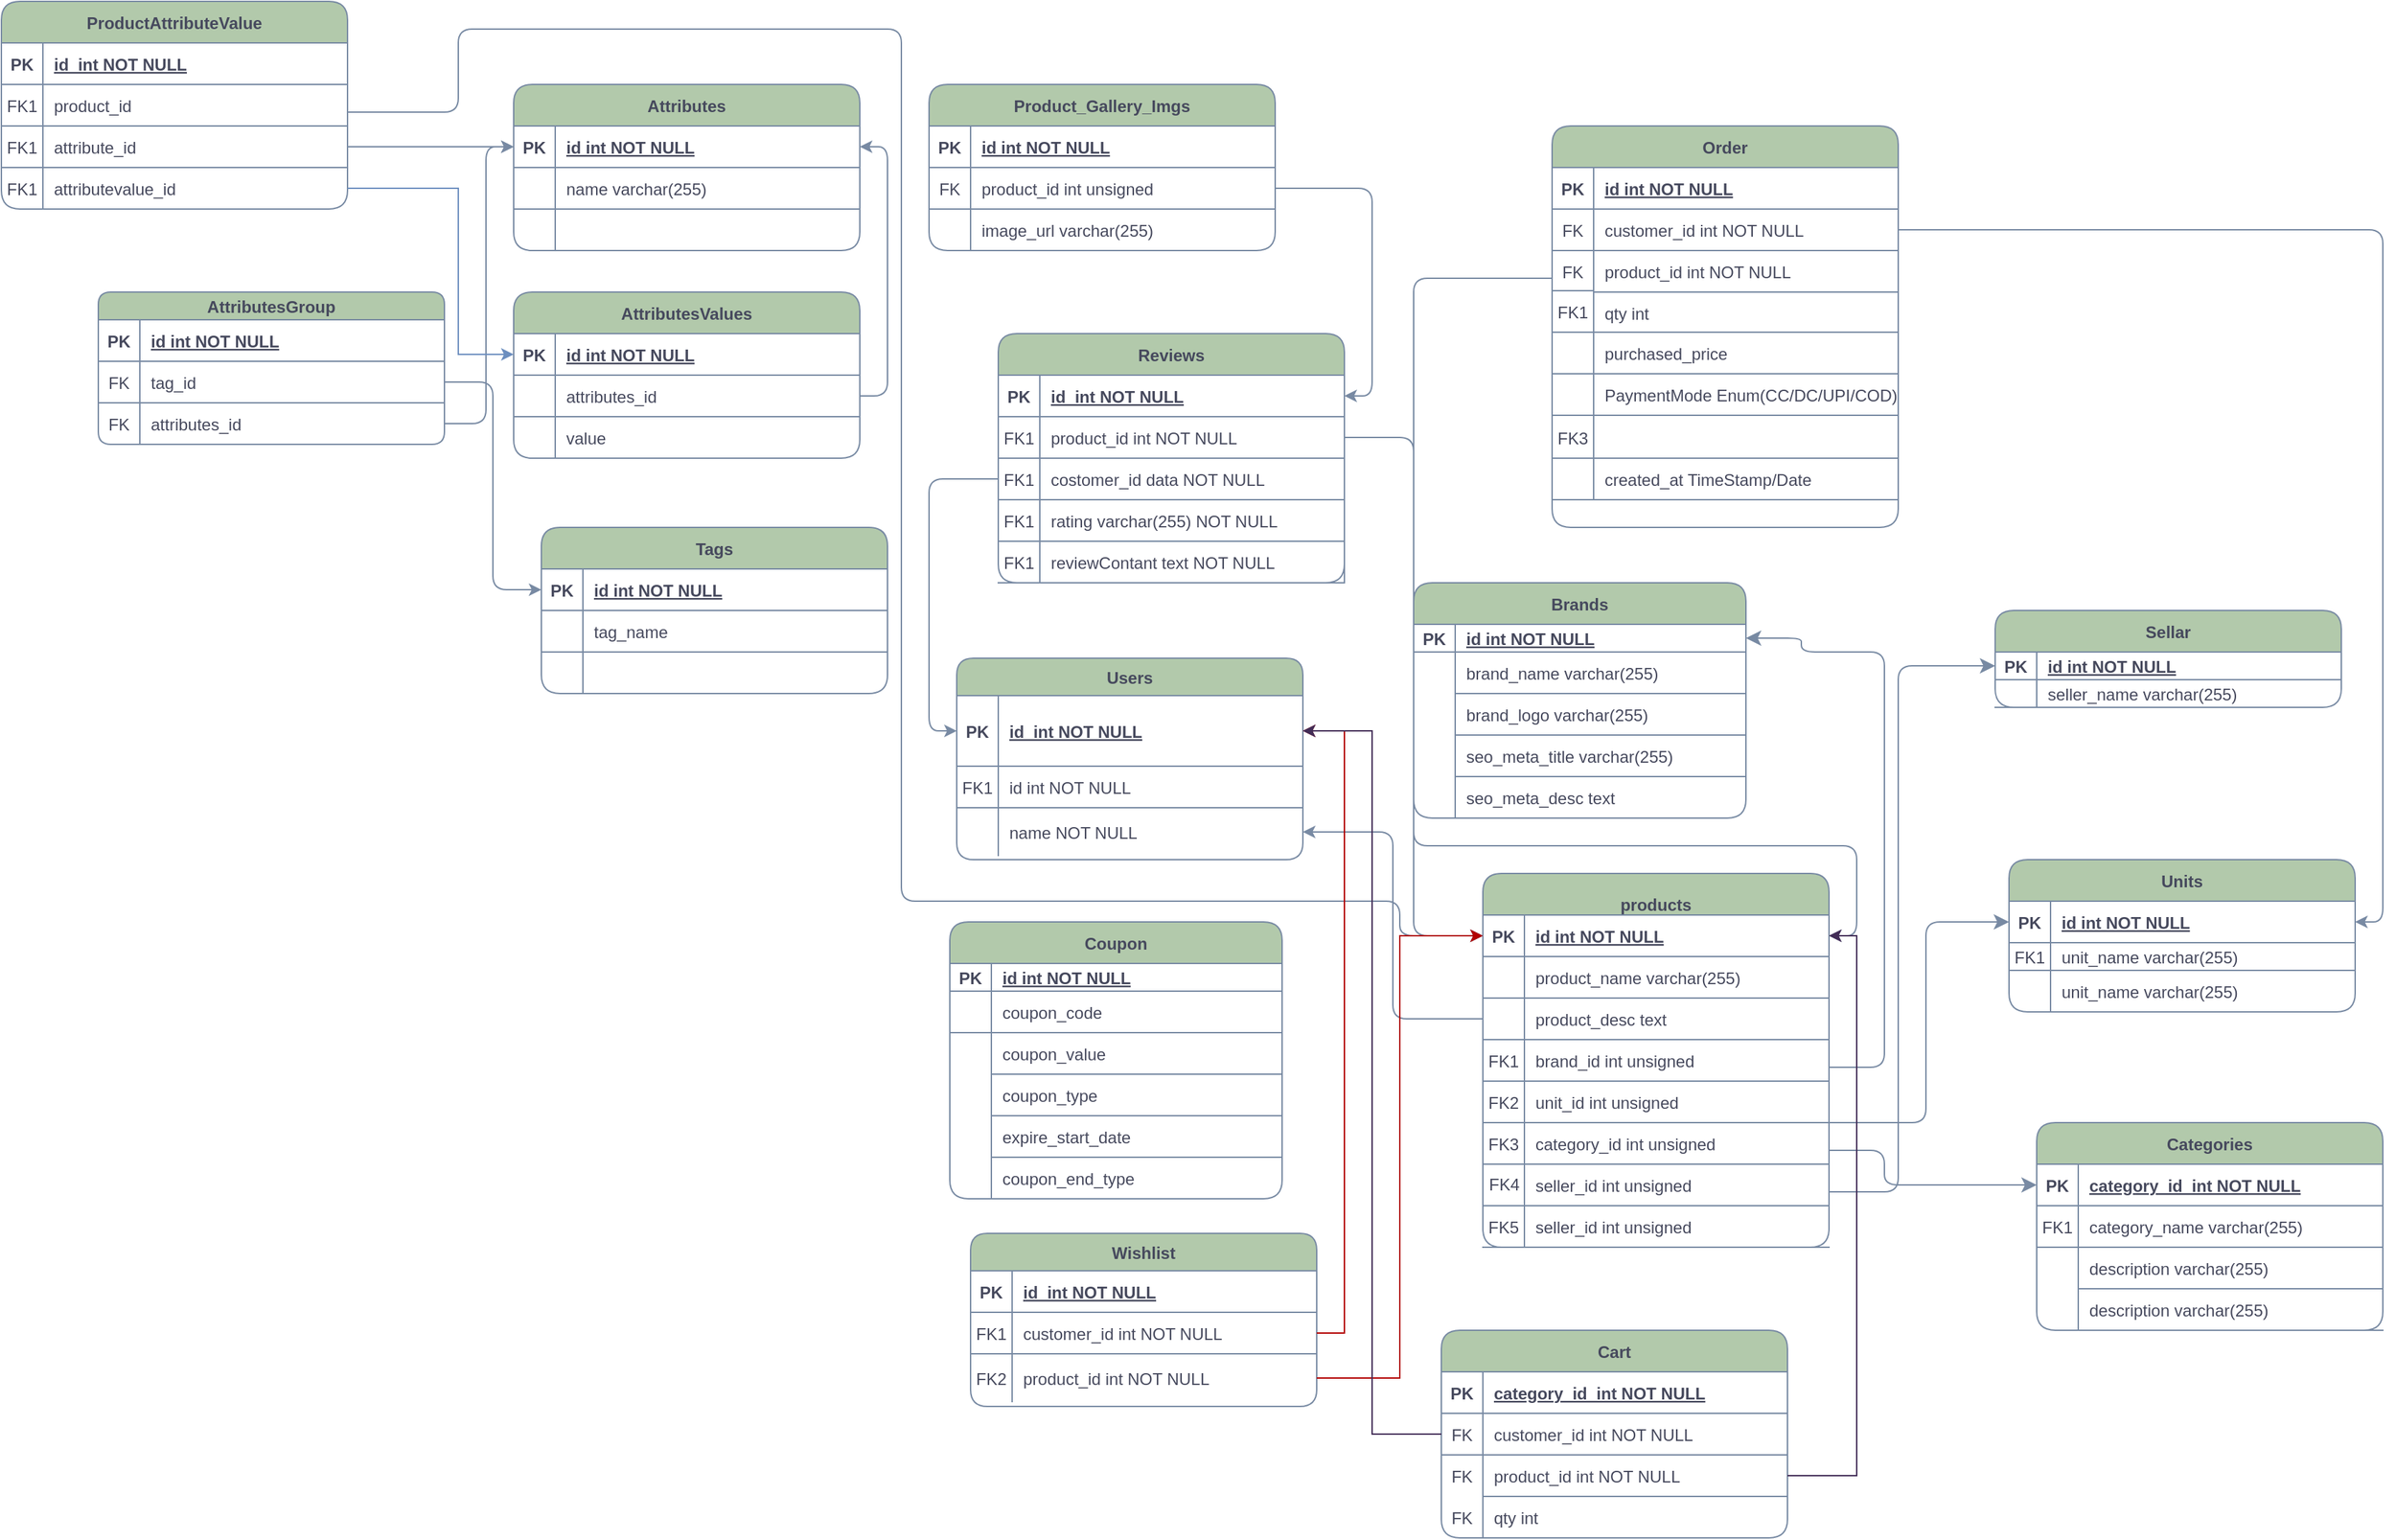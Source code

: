 <mxfile version="24.7.7">
  <diagram id="R2lEEEUBdFMjLlhIrx00" name="Page-1">
    <mxGraphModel dx="3603" dy="1999" grid="1" gridSize="10" guides="1" tooltips="1" connect="1" arrows="1" fold="1" page="1" pageScale="1" pageWidth="850" pageHeight="1100" math="0" shadow="0" extFonts="Permanent Marker^https://fonts.googleapis.com/css?family=Permanent+Marker">
      <root>
        <mxCell id="0" />
        <mxCell id="1" parent="0" />
        <mxCell id="C-vyLk0tnHw3VtMMgP7b-13" value="Units" style="shape=table;startSize=30;container=1;collapsible=1;childLayout=tableLayout;fixedRows=1;rowLines=0;fontStyle=1;align=center;resizeLast=1;labelBackgroundColor=none;fillColor=#B2C9AB;strokeColor=#788AA3;fontColor=#46495D;rounded=1;" parent="1" vertex="1">
          <mxGeometry x="470" y="200" width="250" height="110" as="geometry" />
        </mxCell>
        <mxCell id="C-vyLk0tnHw3VtMMgP7b-14" value="" style="shape=partialRectangle;collapsible=0;dropTarget=0;pointerEvents=0;fillColor=none;points=[[0,0.5],[1,0.5]];portConstraint=eastwest;top=0;left=0;right=0;bottom=1;labelBackgroundColor=none;strokeColor=#788AA3;fontColor=#46495D;rounded=1;" parent="C-vyLk0tnHw3VtMMgP7b-13" vertex="1">
          <mxGeometry y="30" width="250" height="30" as="geometry" />
        </mxCell>
        <mxCell id="C-vyLk0tnHw3VtMMgP7b-15" value="PK" style="shape=partialRectangle;overflow=hidden;connectable=0;fillColor=none;top=0;left=0;bottom=0;right=0;fontStyle=1;labelBackgroundColor=none;strokeColor=#788AA3;fontColor=#46495D;rounded=1;" parent="C-vyLk0tnHw3VtMMgP7b-14" vertex="1">
          <mxGeometry width="30" height="30" as="geometry">
            <mxRectangle width="30" height="30" as="alternateBounds" />
          </mxGeometry>
        </mxCell>
        <mxCell id="C-vyLk0tnHw3VtMMgP7b-16" value="id int NOT NULL " style="shape=partialRectangle;overflow=hidden;connectable=0;fillColor=none;top=0;left=0;bottom=0;right=0;align=left;spacingLeft=6;fontStyle=5;labelBackgroundColor=none;strokeColor=#788AA3;fontColor=#46495D;rounded=1;" parent="C-vyLk0tnHw3VtMMgP7b-14" vertex="1">
          <mxGeometry x="30" width="220" height="30" as="geometry">
            <mxRectangle width="220" height="30" as="alternateBounds" />
          </mxGeometry>
        </mxCell>
        <mxCell id="C-vyLk0tnHw3VtMMgP7b-17" value="" style="shape=partialRectangle;collapsible=0;dropTarget=0;pointerEvents=0;fillColor=none;points=[[0,0.5],[1,0.5]];portConstraint=eastwest;top=0;left=0;right=0;bottom=0;labelBackgroundColor=none;strokeColor=#788AA3;fontColor=#46495D;rounded=1;" parent="C-vyLk0tnHw3VtMMgP7b-13" vertex="1">
          <mxGeometry y="60" width="250" height="20" as="geometry" />
        </mxCell>
        <mxCell id="C-vyLk0tnHw3VtMMgP7b-18" value="FK1" style="shape=partialRectangle;overflow=hidden;connectable=0;fillColor=none;top=0;left=0;bottom=1;right=0;labelBackgroundColor=none;strokeColor=#788AA3;fontColor=#46495D;rounded=1;" parent="C-vyLk0tnHw3VtMMgP7b-17" vertex="1">
          <mxGeometry width="30" height="20" as="geometry">
            <mxRectangle width="30" height="20" as="alternateBounds" />
          </mxGeometry>
        </mxCell>
        <mxCell id="C-vyLk0tnHw3VtMMgP7b-19" value="unit_name varchar(255)" style="shape=partialRectangle;overflow=hidden;connectable=0;fillColor=none;top=0;left=0;bottom=0;right=0;align=left;spacingLeft=6;labelBackgroundColor=none;strokeColor=#788AA3;fontColor=#46495D;rounded=1;" parent="C-vyLk0tnHw3VtMMgP7b-17" vertex="1">
          <mxGeometry x="30" width="220" height="20" as="geometry">
            <mxRectangle width="220" height="20" as="alternateBounds" />
          </mxGeometry>
        </mxCell>
        <mxCell id="C-vyLk0tnHw3VtMMgP7b-20" value="" style="shape=partialRectangle;collapsible=0;dropTarget=0;pointerEvents=0;fillColor=none;points=[[0,0.5],[1,0.5]];portConstraint=eastwest;top=0;left=0;right=0;bottom=0;labelBackgroundColor=none;strokeColor=#788AA3;fontColor=#46495D;rounded=1;" parent="C-vyLk0tnHw3VtMMgP7b-13" vertex="1">
          <mxGeometry y="80" width="250" height="30" as="geometry" />
        </mxCell>
        <mxCell id="C-vyLk0tnHw3VtMMgP7b-21" value="" style="shape=partialRectangle;overflow=hidden;connectable=0;fillColor=none;top=0;left=0;bottom=0;right=0;labelBackgroundColor=none;strokeColor=#788AA3;fontColor=#46495D;rounded=1;" parent="C-vyLk0tnHw3VtMMgP7b-20" vertex="1">
          <mxGeometry width="30" height="30" as="geometry">
            <mxRectangle width="30" height="30" as="alternateBounds" />
          </mxGeometry>
        </mxCell>
        <mxCell id="C-vyLk0tnHw3VtMMgP7b-22" value="unit_name varchar(255)" style="shape=partialRectangle;overflow=hidden;connectable=0;fillColor=none;top=1;left=0;bottom=0;right=0;align=left;spacingLeft=6;labelBackgroundColor=none;strokeColor=#788AA3;fontColor=#46495D;rounded=1;" parent="C-vyLk0tnHw3VtMMgP7b-20" vertex="1">
          <mxGeometry x="30" width="220" height="30" as="geometry">
            <mxRectangle width="220" height="30" as="alternateBounds" />
          </mxGeometry>
        </mxCell>
        <mxCell id="TuF4CWJNELuFQ1WJxQdK-1" value="" style="edgeStyle=segmentEdgeStyle;endArrow=classic;html=1;curved=0;rounded=1;endSize=8;startSize=8;sourcePerimeterSpacing=0;targetPerimeterSpacing=0;labelBackgroundColor=none;strokeColor=#788AA3;fontColor=default;" parent="1" target="C-vyLk0tnHw3VtMMgP7b-14" edge="1">
          <mxGeometry width="100" relative="1" as="geometry">
            <mxPoint x="340" y="390" as="sourcePoint" />
            <mxPoint x="400" y="410" as="targetPoint" />
            <Array as="points">
              <mxPoint x="410" y="390" />
              <mxPoint x="410" y="245" />
            </Array>
          </mxGeometry>
        </mxCell>
        <mxCell id="TuF4CWJNELuFQ1WJxQdK-4" value="" style="edgeStyle=segmentEdgeStyle;endArrow=classic;html=1;curved=0;rounded=1;endSize=8;startSize=8;sourcePerimeterSpacing=0;targetPerimeterSpacing=0;entryX=0;entryY=0.5;entryDx=0;entryDy=0;labelBackgroundColor=none;strokeColor=#788AA3;fontColor=default;" parent="1" target="C-vyLk0tnHw3VtMMgP7b-3" edge="1">
          <mxGeometry width="100" relative="1" as="geometry">
            <mxPoint x="340" y="410" as="sourcePoint" />
            <mxPoint x="430" y="440" as="targetPoint" />
            <Array as="points">
              <mxPoint x="380" y="410" />
              <mxPoint x="380" y="435" />
            </Array>
          </mxGeometry>
        </mxCell>
        <mxCell id="TuF4CWJNELuFQ1WJxQdK-5" value="" style="edgeStyle=segmentEdgeStyle;endArrow=classic;html=1;curved=0;rounded=1;endSize=8;startSize=8;sourcePerimeterSpacing=0;targetPerimeterSpacing=0;entryX=1;entryY=0.5;entryDx=0;entryDy=0;labelBackgroundColor=none;strokeColor=#788AA3;fontColor=default;" parent="1" target="C-vyLk0tnHw3VtMMgP7b-24" edge="1">
          <mxGeometry width="100" relative="1" as="geometry">
            <mxPoint x="340" y="350" as="sourcePoint" />
            <mxPoint x="360" y="220" as="targetPoint" />
            <Array as="points">
              <mxPoint x="380" y="350" />
              <mxPoint x="380" y="50" />
              <mxPoint x="320" y="50" />
              <mxPoint x="320" y="40" />
            </Array>
          </mxGeometry>
        </mxCell>
        <mxCell id="TuF4CWJNELuFQ1WJxQdK-20" value="Users" style="shape=table;startSize=27;container=1;collapsible=1;childLayout=tableLayout;fixedRows=1;rowLines=0;fontStyle=1;align=center;resizeLast=1;labelBackgroundColor=none;fillColor=#B2C9AB;strokeColor=#788AA3;fontColor=#46495D;rounded=1;" parent="1" vertex="1">
          <mxGeometry x="-290" y="54.5" width="250" height="145.5" as="geometry" />
        </mxCell>
        <mxCell id="TuF4CWJNELuFQ1WJxQdK-21" value="" style="shape=partialRectangle;collapsible=0;dropTarget=0;pointerEvents=0;fillColor=none;points=[[0,0.5],[1,0.5]];portConstraint=eastwest;top=0;left=0;right=0;bottom=1;labelBackgroundColor=none;strokeColor=#788AA3;fontColor=#46495D;rounded=1;" parent="TuF4CWJNELuFQ1WJxQdK-20" vertex="1">
          <mxGeometry y="27" width="250" height="51" as="geometry" />
        </mxCell>
        <mxCell id="TuF4CWJNELuFQ1WJxQdK-22" value="PK" style="shape=partialRectangle;overflow=hidden;connectable=0;fillColor=none;top=0;left=0;bottom=0;right=0;fontStyle=1;labelBackgroundColor=none;strokeColor=#788AA3;fontColor=#46495D;rounded=1;" parent="TuF4CWJNELuFQ1WJxQdK-21" vertex="1">
          <mxGeometry width="30" height="51" as="geometry">
            <mxRectangle width="30" height="51" as="alternateBounds" />
          </mxGeometry>
        </mxCell>
        <mxCell id="TuF4CWJNELuFQ1WJxQdK-23" value="id  int NOT NULL " style="shape=partialRectangle;overflow=hidden;connectable=0;fillColor=none;top=0;left=0;bottom=0;right=0;align=left;spacingLeft=6;fontStyle=5;labelBackgroundColor=none;strokeColor=#788AA3;fontColor=#46495D;rounded=1;" parent="TuF4CWJNELuFQ1WJxQdK-21" vertex="1">
          <mxGeometry x="30" width="220" height="51" as="geometry">
            <mxRectangle width="220" height="51" as="alternateBounds" />
          </mxGeometry>
        </mxCell>
        <mxCell id="TuF4CWJNELuFQ1WJxQdK-24" value="" style="shape=partialRectangle;collapsible=0;dropTarget=0;pointerEvents=0;fillColor=none;points=[[0,0.5],[1,0.5]];portConstraint=eastwest;top=0;left=0;right=0;bottom=0;labelBackgroundColor=none;strokeColor=#788AA3;fontColor=#46495D;rounded=1;" parent="TuF4CWJNELuFQ1WJxQdK-20" vertex="1">
          <mxGeometry y="78" width="250" height="30" as="geometry" />
        </mxCell>
        <mxCell id="TuF4CWJNELuFQ1WJxQdK-25" value="FK1" style="shape=partialRectangle;overflow=hidden;connectable=0;fillColor=none;top=0;left=0;bottom=1;right=0;labelBackgroundColor=none;strokeColor=#788AA3;fontColor=#46495D;rounded=1;" parent="TuF4CWJNELuFQ1WJxQdK-24" vertex="1">
          <mxGeometry width="30" height="30" as="geometry">
            <mxRectangle width="30" height="30" as="alternateBounds" />
          </mxGeometry>
        </mxCell>
        <mxCell id="TuF4CWJNELuFQ1WJxQdK-26" value="id int NOT NULL" style="shape=partialRectangle;overflow=hidden;connectable=0;fillColor=none;top=0;left=0;bottom=0;right=0;align=left;spacingLeft=6;labelBackgroundColor=none;strokeColor=#788AA3;fontColor=#46495D;rounded=1;" parent="TuF4CWJNELuFQ1WJxQdK-24" vertex="1">
          <mxGeometry x="30" width="220" height="30" as="geometry">
            <mxRectangle width="220" height="30" as="alternateBounds" />
          </mxGeometry>
        </mxCell>
        <mxCell id="TuF4CWJNELuFQ1WJxQdK-27" value="" style="shape=partialRectangle;collapsible=0;dropTarget=0;pointerEvents=0;fillColor=none;points=[[0,0.5],[1,0.5]];portConstraint=eastwest;top=0;left=0;right=0;bottom=0;labelBackgroundColor=none;strokeColor=#788AA3;fontColor=#46495D;rounded=1;" parent="TuF4CWJNELuFQ1WJxQdK-20" vertex="1">
          <mxGeometry y="108" width="250" height="35" as="geometry" />
        </mxCell>
        <mxCell id="TuF4CWJNELuFQ1WJxQdK-28" value="" style="shape=partialRectangle;overflow=hidden;connectable=0;fillColor=none;top=0;left=0;bottom=0;right=0;labelBackgroundColor=none;strokeColor=#788AA3;fontColor=#46495D;rounded=1;" parent="TuF4CWJNELuFQ1WJxQdK-27" vertex="1">
          <mxGeometry width="30" height="35" as="geometry">
            <mxRectangle width="30" height="35" as="alternateBounds" />
          </mxGeometry>
        </mxCell>
        <mxCell id="TuF4CWJNELuFQ1WJxQdK-29" value="name NOT NULL" style="shape=partialRectangle;overflow=hidden;connectable=0;fillColor=none;top=1;left=0;bottom=0;right=0;align=left;spacingLeft=6;labelBackgroundColor=none;strokeColor=#788AA3;fontColor=#46495D;rounded=1;" parent="TuF4CWJNELuFQ1WJxQdK-27" vertex="1">
          <mxGeometry x="30" width="220" height="35" as="geometry">
            <mxRectangle width="220" height="35" as="alternateBounds" />
          </mxGeometry>
        </mxCell>
        <mxCell id="TuF4CWJNELuFQ1WJxQdK-34" style="edgeStyle=orthogonalEdgeStyle;rounded=1;orthogonalLoop=1;jettySize=auto;html=1;entryX=0;entryY=0.5;entryDx=0;entryDy=0;labelBackgroundColor=none;strokeColor=#788AA3;fontColor=default;" parent="1" source="TuF4CWJNELuFQ1WJxQdK-14" target="TuF4CWJNELuFQ1WJxQdK-21" edge="1">
          <mxGeometry relative="1" as="geometry" />
        </mxCell>
        <mxCell id="TuF4CWJNELuFQ1WJxQdK-35" style="edgeStyle=orthogonalEdgeStyle;rounded=1;orthogonalLoop=1;jettySize=auto;html=1;entryX=0;entryY=0.5;entryDx=0;entryDy=0;labelBackgroundColor=none;strokeColor=#788AA3;fontColor=default;" parent="1" source="TuF4CWJNELuFQ1WJxQdK-11" target="_NV2U-eYYA9AQQQg_8-n-2" edge="1">
          <mxGeometry relative="1" as="geometry" />
        </mxCell>
        <mxCell id="TuF4CWJNELuFQ1WJxQdK-36" value="" style="edgeStyle=orthogonalEdgeStyle;rounded=1;orthogonalLoop=1;jettySize=auto;html=1;labelBackgroundColor=none;strokeColor=#788AA3;fontColor=default;" parent="1" source="_NV2U-eYYA9AQQQg_8-n-8" target="TuF4CWJNELuFQ1WJxQdK-27" edge="1">
          <mxGeometry relative="1" as="geometry" />
        </mxCell>
        <mxCell id="TuF4CWJNELuFQ1WJxQdK-43" value="" style="group;labelBackgroundColor=none;fontColor=#46495D;rounded=1;" parent="1" vertex="1" connectable="0">
          <mxGeometry x="490" y="390" width="250" height="150" as="geometry" />
        </mxCell>
        <mxCell id="C-vyLk0tnHw3VtMMgP7b-2" value="Categories" style="shape=table;startSize=30;container=1;collapsible=1;childLayout=tableLayout;fixedRows=1;rowLines=0;fontStyle=1;align=center;resizeLast=1;labelBackgroundColor=none;fillColor=#B2C9AB;strokeColor=#788AA3;fontColor=#46495D;rounded=1;" parent="TuF4CWJNELuFQ1WJxQdK-43" vertex="1">
          <mxGeometry width="250" height="150" as="geometry" />
        </mxCell>
        <mxCell id="C-vyLk0tnHw3VtMMgP7b-3" value="" style="shape=partialRectangle;collapsible=0;dropTarget=0;pointerEvents=0;fillColor=none;points=[[0,0.5],[1,0.5]];portConstraint=eastwest;top=0;left=0;right=0;bottom=1;labelBackgroundColor=none;strokeColor=#788AA3;fontColor=#46495D;rounded=1;" parent="C-vyLk0tnHw3VtMMgP7b-2" vertex="1">
          <mxGeometry y="30" width="250" height="30" as="geometry" />
        </mxCell>
        <mxCell id="C-vyLk0tnHw3VtMMgP7b-4" value="PK" style="shape=partialRectangle;overflow=hidden;connectable=0;fillColor=none;top=0;left=0;bottom=0;right=0;fontStyle=1;labelBackgroundColor=none;strokeColor=#788AA3;fontColor=#46495D;rounded=1;" parent="C-vyLk0tnHw3VtMMgP7b-3" vertex="1">
          <mxGeometry width="30" height="30" as="geometry">
            <mxRectangle width="30" height="30" as="alternateBounds" />
          </mxGeometry>
        </mxCell>
        <mxCell id="C-vyLk0tnHw3VtMMgP7b-5" value="category_id  int NOT NULL " style="shape=partialRectangle;overflow=hidden;connectable=0;fillColor=none;top=0;left=0;bottom=0;right=0;align=left;spacingLeft=6;fontStyle=5;labelBackgroundColor=none;strokeColor=#788AA3;fontColor=#46495D;rounded=1;" parent="C-vyLk0tnHw3VtMMgP7b-3" vertex="1">
          <mxGeometry x="30" width="220" height="30" as="geometry">
            <mxRectangle width="220" height="30" as="alternateBounds" />
          </mxGeometry>
        </mxCell>
        <mxCell id="C-vyLk0tnHw3VtMMgP7b-6" value="" style="shape=partialRectangle;collapsible=0;dropTarget=0;pointerEvents=0;fillColor=none;points=[[0,0.5],[1,0.5]];portConstraint=eastwest;top=0;left=0;right=0;bottom=0;labelBackgroundColor=none;strokeColor=#788AA3;fontColor=#46495D;rounded=1;" parent="C-vyLk0tnHw3VtMMgP7b-2" vertex="1">
          <mxGeometry y="60" width="250" height="30" as="geometry" />
        </mxCell>
        <mxCell id="C-vyLk0tnHw3VtMMgP7b-7" value="FK1" style="shape=partialRectangle;overflow=hidden;connectable=0;fillColor=none;top=0;left=0;bottom=1;right=0;labelBackgroundColor=none;strokeColor=#788AA3;fontColor=#46495D;rounded=1;" parent="C-vyLk0tnHw3VtMMgP7b-6" vertex="1">
          <mxGeometry width="30" height="30" as="geometry">
            <mxRectangle width="30" height="30" as="alternateBounds" />
          </mxGeometry>
        </mxCell>
        <mxCell id="C-vyLk0tnHw3VtMMgP7b-8" value="category_name varchar(255)" style="shape=partialRectangle;overflow=hidden;connectable=0;fillColor=none;top=0;left=0;bottom=0;right=0;align=left;spacingLeft=6;labelBackgroundColor=none;strokeColor=#788AA3;fontColor=#46495D;rounded=1;" parent="C-vyLk0tnHw3VtMMgP7b-6" vertex="1">
          <mxGeometry x="30" width="220" height="30" as="geometry">
            <mxRectangle width="220" height="30" as="alternateBounds" />
          </mxGeometry>
        </mxCell>
        <mxCell id="C-vyLk0tnHw3VtMMgP7b-9" value="" style="shape=partialRectangle;collapsible=0;dropTarget=0;pointerEvents=0;fillColor=none;points=[[0,0.5],[1,0.5]];portConstraint=eastwest;top=0;left=0;right=0;bottom=0;labelBackgroundColor=none;strokeColor=#788AA3;fontColor=#46495D;rounded=1;" parent="C-vyLk0tnHw3VtMMgP7b-2" vertex="1">
          <mxGeometry y="90" width="250" height="30" as="geometry" />
        </mxCell>
        <mxCell id="C-vyLk0tnHw3VtMMgP7b-10" value="" style="shape=partialRectangle;overflow=hidden;connectable=0;fillColor=none;top=0;left=0;bottom=0;right=0;labelBackgroundColor=none;strokeColor=#788AA3;fontColor=#46495D;rounded=1;" parent="C-vyLk0tnHw3VtMMgP7b-9" vertex="1">
          <mxGeometry width="30" height="30" as="geometry">
            <mxRectangle width="30" height="30" as="alternateBounds" />
          </mxGeometry>
        </mxCell>
        <mxCell id="C-vyLk0tnHw3VtMMgP7b-11" value="description varchar(255)" style="shape=partialRectangle;overflow=hidden;connectable=0;fillColor=none;top=1;left=0;bottom=0;right=0;align=left;spacingLeft=6;labelBackgroundColor=none;strokeColor=#788AA3;fontColor=#46495D;rounded=1;" parent="C-vyLk0tnHw3VtMMgP7b-9" vertex="1">
          <mxGeometry x="30" width="220" height="30" as="geometry">
            <mxRectangle width="220" height="30" as="alternateBounds" />
          </mxGeometry>
        </mxCell>
        <mxCell id="_NV2U-eYYA9AQQQg_8-n-38" value="description varchar(255)" style="shape=partialRectangle;overflow=hidden;connectable=0;fillColor=none;top=1;left=1;bottom=1;right=0;align=left;spacingLeft=6;labelBackgroundColor=none;strokeColor=#788AA3;fontColor=#46495D;rounded=1;" parent="TuF4CWJNELuFQ1WJxQdK-43" vertex="1">
          <mxGeometry x="30" y="120" width="220" height="30" as="geometry">
            <mxRectangle width="220" height="30" as="alternateBounds" />
          </mxGeometry>
        </mxCell>
        <mxCell id="TuF4CWJNELuFQ1WJxQdK-44" value="" style="group;labelBackgroundColor=none;fontColor=#46495D;rounded=1;" parent="1" vertex="1" connectable="0">
          <mxGeometry x="-260" y="-180" width="250" height="180" as="geometry" />
        </mxCell>
        <mxCell id="TuF4CWJNELuFQ1WJxQdK-37" value="" style="shape=partialRectangle;collapsible=0;dropTarget=0;pointerEvents=0;fillColor=none;points=[[0,0.5],[1,0.5]];portConstraint=eastwest;top=1;left=1;right=1;bottom=1;labelBackgroundColor=none;strokeColor=#788AA3;fontColor=#46495D;rounded=1;" parent="TuF4CWJNELuFQ1WJxQdK-44" vertex="1">
          <mxGeometry y="120" width="250" height="30" as="geometry" />
        </mxCell>
        <mxCell id="TuF4CWJNELuFQ1WJxQdK-38" value="FK1" style="shape=partialRectangle;overflow=hidden;connectable=0;fillColor=none;top=0;left=0;bottom=0;right=1;labelBackgroundColor=none;strokeColor=#788AA3;fontColor=#46495D;rounded=1;" parent="TuF4CWJNELuFQ1WJxQdK-37" vertex="1">
          <mxGeometry width="30" height="30" as="geometry">
            <mxRectangle width="30" height="30" as="alternateBounds" />
          </mxGeometry>
        </mxCell>
        <mxCell id="TuF4CWJNELuFQ1WJxQdK-39" value="rating varchar(255) NOT NULL" style="shape=partialRectangle;overflow=hidden;connectable=0;fillColor=none;top=1;left=0;bottom=0;right=0;align=left;spacingLeft=6;labelBackgroundColor=none;strokeColor=#788AA3;fontColor=#46495D;rounded=1;" parent="TuF4CWJNELuFQ1WJxQdK-37" vertex="1">
          <mxGeometry x="30" width="220" height="30" as="geometry">
            <mxRectangle width="220" height="30" as="alternateBounds" />
          </mxGeometry>
        </mxCell>
        <mxCell id="TuF4CWJNELuFQ1WJxQdK-40" value="" style="shape=partialRectangle;collapsible=0;dropTarget=0;pointerEvents=0;fillColor=none;points=[[0,0.5],[1,0.5]];portConstraint=eastwest;top=0;left=0;right=1;bottom=1;labelBackgroundColor=none;strokeColor=#788AA3;fontColor=#46495D;rounded=1;" parent="TuF4CWJNELuFQ1WJxQdK-44" vertex="1">
          <mxGeometry y="150" width="250" height="30" as="geometry" />
        </mxCell>
        <mxCell id="TuF4CWJNELuFQ1WJxQdK-41" value="FK1" style="shape=partialRectangle;overflow=hidden;connectable=0;fillColor=none;top=0;left=0;bottom=0;right=0;labelBackgroundColor=none;strokeColor=#788AA3;fontColor=#46495D;rounded=1;" parent="TuF4CWJNELuFQ1WJxQdK-40" vertex="1">
          <mxGeometry width="30" height="30" as="geometry">
            <mxRectangle width="30" height="30" as="alternateBounds" />
          </mxGeometry>
        </mxCell>
        <mxCell id="TuF4CWJNELuFQ1WJxQdK-42" value="reviewContant text NOT NULL" style="shape=partialRectangle;overflow=hidden;connectable=0;fillColor=none;top=0;left=1;bottom=0;right=0;align=left;spacingLeft=6;labelBackgroundColor=none;strokeColor=#788AA3;fontColor=#46495D;rounded=1;" parent="TuF4CWJNELuFQ1WJxQdK-40" vertex="1">
          <mxGeometry x="30" width="220" height="30" as="geometry">
            <mxRectangle width="220" height="30" as="alternateBounds" />
          </mxGeometry>
        </mxCell>
        <mxCell id="TuF4CWJNELuFQ1WJxQdK-7" value="Reviews" style="shape=table;startSize=30;container=1;collapsible=1;childLayout=tableLayout;fixedRows=1;rowLines=0;fontStyle=1;align=center;resizeLast=1;labelBackgroundColor=none;fillColor=#B2C9AB;strokeColor=#788AA3;fontColor=#46495D;rounded=1;" parent="TuF4CWJNELuFQ1WJxQdK-44" vertex="1">
          <mxGeometry width="250" height="180" as="geometry" />
        </mxCell>
        <mxCell id="TuF4CWJNELuFQ1WJxQdK-8" value="" style="shape=partialRectangle;collapsible=0;dropTarget=0;pointerEvents=0;fillColor=none;points=[[0,0.5],[1,0.5]];portConstraint=eastwest;top=0;left=0;right=0;bottom=1;labelBackgroundColor=none;strokeColor=#788AA3;fontColor=#46495D;rounded=1;" parent="TuF4CWJNELuFQ1WJxQdK-7" vertex="1">
          <mxGeometry y="30" width="250" height="30" as="geometry" />
        </mxCell>
        <mxCell id="TuF4CWJNELuFQ1WJxQdK-9" value="PK" style="shape=partialRectangle;overflow=hidden;connectable=0;fillColor=none;top=0;left=0;bottom=0;right=0;fontStyle=1;labelBackgroundColor=none;strokeColor=#788AA3;fontColor=#46495D;rounded=1;" parent="TuF4CWJNELuFQ1WJxQdK-8" vertex="1">
          <mxGeometry width="30" height="30" as="geometry">
            <mxRectangle width="30" height="30" as="alternateBounds" />
          </mxGeometry>
        </mxCell>
        <mxCell id="TuF4CWJNELuFQ1WJxQdK-10" value="id  int NOT NULL " style="shape=partialRectangle;overflow=hidden;connectable=0;fillColor=none;top=0;left=0;bottom=0;right=0;align=left;spacingLeft=6;fontStyle=5;labelBackgroundColor=none;strokeColor=#788AA3;fontColor=#46495D;rounded=1;" parent="TuF4CWJNELuFQ1WJxQdK-8" vertex="1">
          <mxGeometry x="30" width="220" height="30" as="geometry">
            <mxRectangle width="220" height="30" as="alternateBounds" />
          </mxGeometry>
        </mxCell>
        <mxCell id="TuF4CWJNELuFQ1WJxQdK-11" value="" style="shape=partialRectangle;collapsible=0;dropTarget=0;pointerEvents=0;fillColor=none;points=[[0,0.5],[1,0.5]];portConstraint=eastwest;top=0;left=0;right=0;bottom=0;labelBackgroundColor=none;strokeColor=#788AA3;fontColor=#46495D;rounded=1;" parent="TuF4CWJNELuFQ1WJxQdK-7" vertex="1">
          <mxGeometry y="60" width="250" height="30" as="geometry" />
        </mxCell>
        <mxCell id="TuF4CWJNELuFQ1WJxQdK-12" value="FK1" style="shape=partialRectangle;overflow=hidden;connectable=0;fillColor=none;top=0;left=0;bottom=1;right=0;labelBackgroundColor=none;strokeColor=#788AA3;fontColor=#46495D;rounded=1;" parent="TuF4CWJNELuFQ1WJxQdK-11" vertex="1">
          <mxGeometry width="30" height="30" as="geometry">
            <mxRectangle width="30" height="30" as="alternateBounds" />
          </mxGeometry>
        </mxCell>
        <mxCell id="TuF4CWJNELuFQ1WJxQdK-13" value="product_id int NOT NULL" style="shape=partialRectangle;overflow=hidden;connectable=0;fillColor=none;top=0;left=0;bottom=0;right=0;align=left;spacingLeft=6;labelBackgroundColor=none;strokeColor=#788AA3;fontColor=#46495D;rounded=1;" parent="TuF4CWJNELuFQ1WJxQdK-11" vertex="1">
          <mxGeometry x="30" width="220" height="30" as="geometry">
            <mxRectangle width="220" height="30" as="alternateBounds" />
          </mxGeometry>
        </mxCell>
        <mxCell id="TuF4CWJNELuFQ1WJxQdK-14" value="" style="shape=partialRectangle;collapsible=0;dropTarget=0;pointerEvents=0;fillColor=none;points=[[0,0.5],[1,0.5]];portConstraint=eastwest;top=0;left=0;right=0;bottom=0;labelBackgroundColor=none;strokeColor=#788AA3;fontColor=#46495D;rounded=1;" parent="TuF4CWJNELuFQ1WJxQdK-7" vertex="1">
          <mxGeometry y="90" width="250" height="30" as="geometry" />
        </mxCell>
        <mxCell id="TuF4CWJNELuFQ1WJxQdK-15" value="FK1" style="shape=partialRectangle;overflow=hidden;connectable=0;fillColor=none;top=0;left=0;bottom=0;right=0;labelBackgroundColor=none;strokeColor=#788AA3;fontColor=#46495D;rounded=1;" parent="TuF4CWJNELuFQ1WJxQdK-14" vertex="1">
          <mxGeometry width="30" height="30" as="geometry">
            <mxRectangle width="30" height="30" as="alternateBounds" />
          </mxGeometry>
        </mxCell>
        <mxCell id="TuF4CWJNELuFQ1WJxQdK-16" value="costomer_id data NOT NULL" style="shape=partialRectangle;overflow=hidden;connectable=0;fillColor=none;top=1;left=0;bottom=0;right=0;align=left;spacingLeft=6;labelBackgroundColor=none;strokeColor=#788AA3;fontColor=#46495D;rounded=1;" parent="TuF4CWJNELuFQ1WJxQdK-14" vertex="1">
          <mxGeometry x="30" width="220" height="30" as="geometry">
            <mxRectangle width="220" height="30" as="alternateBounds" />
          </mxGeometry>
        </mxCell>
        <mxCell id="2XqSho-E4nIatdA7aEkY-1" value="Sellar" style="shape=table;startSize=30;container=1;collapsible=1;childLayout=tableLayout;fixedRows=1;rowLines=0;fontStyle=1;align=center;resizeLast=1;labelBackgroundColor=none;fillColor=#B2C9AB;strokeColor=#788AA3;fontColor=#46495D;rounded=1;" parent="1" vertex="1">
          <mxGeometry x="460" y="20" width="250" height="70" as="geometry" />
        </mxCell>
        <mxCell id="2XqSho-E4nIatdA7aEkY-2" value="" style="shape=partialRectangle;collapsible=0;dropTarget=0;pointerEvents=0;fillColor=none;points=[[0,0.5],[1,0.5]];portConstraint=eastwest;top=0;left=0;right=0;bottom=1;labelBackgroundColor=none;strokeColor=#788AA3;fontColor=#46495D;rounded=1;" parent="2XqSho-E4nIatdA7aEkY-1" vertex="1">
          <mxGeometry y="30" width="250" height="20" as="geometry" />
        </mxCell>
        <mxCell id="2XqSho-E4nIatdA7aEkY-3" value="PK" style="shape=partialRectangle;overflow=hidden;connectable=0;fillColor=none;top=0;left=0;bottom=0;right=0;fontStyle=1;labelBackgroundColor=none;strokeColor=#788AA3;fontColor=#46495D;rounded=1;" parent="2XqSho-E4nIatdA7aEkY-2" vertex="1">
          <mxGeometry width="30" height="20" as="geometry">
            <mxRectangle width="30" height="20" as="alternateBounds" />
          </mxGeometry>
        </mxCell>
        <mxCell id="2XqSho-E4nIatdA7aEkY-4" value="id int NOT NULL " style="shape=partialRectangle;overflow=hidden;connectable=0;fillColor=none;top=0;left=0;bottom=0;right=0;align=left;spacingLeft=6;fontStyle=5;labelBackgroundColor=none;strokeColor=#788AA3;fontColor=#46495D;rounded=1;" parent="2XqSho-E4nIatdA7aEkY-2" vertex="1">
          <mxGeometry x="30" width="220" height="20" as="geometry">
            <mxRectangle width="220" height="20" as="alternateBounds" />
          </mxGeometry>
        </mxCell>
        <mxCell id="2XqSho-E4nIatdA7aEkY-5" value="" style="shape=partialRectangle;collapsible=0;dropTarget=0;pointerEvents=0;fillColor=none;points=[[0,0.5],[1,0.5]];portConstraint=eastwest;top=0;left=0;right=0;bottom=0;labelBackgroundColor=none;strokeColor=#788AA3;fontColor=#46495D;rounded=1;" parent="2XqSho-E4nIatdA7aEkY-1" vertex="1">
          <mxGeometry y="50" width="250" height="20" as="geometry" />
        </mxCell>
        <mxCell id="2XqSho-E4nIatdA7aEkY-6" value="" style="shape=partialRectangle;overflow=hidden;connectable=0;fillColor=none;top=0;left=0;bottom=1;right=0;labelBackgroundColor=none;strokeColor=#788AA3;fontColor=#46495D;rounded=1;" parent="2XqSho-E4nIatdA7aEkY-5" vertex="1">
          <mxGeometry width="30" height="20" as="geometry">
            <mxRectangle width="30" height="20" as="alternateBounds" />
          </mxGeometry>
        </mxCell>
        <mxCell id="2XqSho-E4nIatdA7aEkY-7" value="seller_name varchar(255)" style="shape=partialRectangle;overflow=hidden;connectable=0;fillColor=none;top=0;left=0;bottom=0;right=0;align=left;spacingLeft=6;labelBackgroundColor=none;strokeColor=#788AA3;fontColor=#46495D;rounded=1;" parent="2XqSho-E4nIatdA7aEkY-5" vertex="1">
          <mxGeometry x="30" width="220" height="20" as="geometry">
            <mxRectangle width="220" height="20" as="alternateBounds" />
          </mxGeometry>
        </mxCell>
        <mxCell id="2XqSho-E4nIatdA7aEkY-14" value="" style="edgeStyle=segmentEdgeStyle;endArrow=classic;html=1;curved=0;rounded=1;endSize=8;startSize=8;sourcePerimeterSpacing=0;targetPerimeterSpacing=0;entryX=0;entryY=0.5;entryDx=0;entryDy=0;labelBackgroundColor=none;strokeColor=#788AA3;fontColor=default;" parent="1" target="2XqSho-E4nIatdA7aEkY-2" edge="1">
          <mxGeometry width="100" relative="1" as="geometry">
            <mxPoint x="340" y="440" as="sourcePoint" />
            <mxPoint x="470" y="370" as="targetPoint" />
            <Array as="points">
              <mxPoint x="390" y="440" />
              <mxPoint x="390" y="60" />
            </Array>
          </mxGeometry>
        </mxCell>
        <mxCell id="2XqSho-E4nIatdA7aEkY-15" value="" style="group;labelBackgroundColor=none;fontColor=#46495D;rounded=1;" parent="1" vertex="1" connectable="0">
          <mxGeometry x="80" y="210" width="260" height="270" as="geometry" />
        </mxCell>
        <mxCell id="Qq0amIdczdrZ1GGHIgnA-1" value="" style="group;labelBackgroundColor=none;fontColor=#46495D;rounded=1;" parent="2XqSho-E4nIatdA7aEkY-15" vertex="1" connectable="0">
          <mxGeometry width="260" height="270" as="geometry" />
        </mxCell>
        <mxCell id="_NV2U-eYYA9AQQQg_8-n-1" value="&#xa;products" style="shape=table;startSize=30;container=1;collapsible=1;childLayout=tableLayout;fixedRows=1;rowLines=0;fontStyle=1;align=center;resizeLast=1;labelBackgroundColor=none;fillColor=#B2C9AB;strokeColor=#788AA3;fontColor=#46495D;rounded=1;" parent="Qq0amIdczdrZ1GGHIgnA-1" vertex="1">
          <mxGeometry x="10" width="250" height="270" as="geometry" />
        </mxCell>
        <mxCell id="_NV2U-eYYA9AQQQg_8-n-2" value="" style="shape=partialRectangle;collapsible=0;dropTarget=0;pointerEvents=0;fillColor=none;points=[[0,0.5],[1,0.5]];portConstraint=eastwest;top=0;left=0;right=0;bottom=1;labelBackgroundColor=none;strokeColor=#788AA3;fontColor=#46495D;rounded=1;" parent="_NV2U-eYYA9AQQQg_8-n-1" vertex="1">
          <mxGeometry y="30" width="250" height="30" as="geometry" />
        </mxCell>
        <mxCell id="_NV2U-eYYA9AQQQg_8-n-3" value="PK" style="shape=partialRectangle;overflow=hidden;connectable=0;fillColor=none;top=0;left=0;bottom=0;right=0;fontStyle=1;labelBackgroundColor=none;strokeColor=#788AA3;fontColor=#46495D;rounded=1;" parent="_NV2U-eYYA9AQQQg_8-n-2" vertex="1">
          <mxGeometry width="30" height="30" as="geometry">
            <mxRectangle width="30" height="30" as="alternateBounds" />
          </mxGeometry>
        </mxCell>
        <mxCell id="_NV2U-eYYA9AQQQg_8-n-4" value="id int NOT NULL " style="shape=partialRectangle;overflow=hidden;connectable=0;fillColor=none;top=0;left=0;bottom=0;right=0;align=left;spacingLeft=6;fontStyle=5;labelBackgroundColor=none;strokeColor=#788AA3;fontColor=#46495D;rounded=1;" parent="_NV2U-eYYA9AQQQg_8-n-2" vertex="1">
          <mxGeometry x="30" width="220" height="30" as="geometry">
            <mxRectangle width="220" height="30" as="alternateBounds" />
          </mxGeometry>
        </mxCell>
        <mxCell id="_NV2U-eYYA9AQQQg_8-n-5" value="" style="shape=partialRectangle;collapsible=0;dropTarget=0;pointerEvents=0;fillColor=none;points=[[0,0.5],[1,0.5]];portConstraint=eastwest;top=0;left=0;right=0;bottom=1;labelBackgroundColor=none;strokeColor=#788AA3;fontColor=#46495D;rounded=1;" parent="_NV2U-eYYA9AQQQg_8-n-1" vertex="1">
          <mxGeometry y="60" width="250" height="30" as="geometry" />
        </mxCell>
        <mxCell id="_NV2U-eYYA9AQQQg_8-n-6" value="" style="shape=partialRectangle;overflow=hidden;connectable=0;fillColor=none;top=0;left=0;bottom=0;right=0;labelBackgroundColor=none;strokeColor=#788AA3;fontColor=#46495D;rounded=1;" parent="_NV2U-eYYA9AQQQg_8-n-5" vertex="1">
          <mxGeometry width="30" height="30" as="geometry">
            <mxRectangle width="30" height="30" as="alternateBounds" />
          </mxGeometry>
        </mxCell>
        <mxCell id="_NV2U-eYYA9AQQQg_8-n-7" value="product_name varchar(255)" style="shape=partialRectangle;overflow=hidden;connectable=0;fillColor=none;top=0;left=0;bottom=0;right=0;align=left;spacingLeft=6;labelBackgroundColor=none;strokeColor=#788AA3;fontColor=#46495D;rounded=1;" parent="_NV2U-eYYA9AQQQg_8-n-5" vertex="1">
          <mxGeometry x="30" width="220" height="30" as="geometry">
            <mxRectangle width="220" height="30" as="alternateBounds" />
          </mxGeometry>
        </mxCell>
        <mxCell id="_NV2U-eYYA9AQQQg_8-n-8" value="" style="shape=partialRectangle;collapsible=0;dropTarget=0;pointerEvents=0;fillColor=none;points=[[0,0.5],[1,0.5]];portConstraint=eastwest;top=0;left=0;right=0;bottom=0;labelBackgroundColor=none;strokeColor=#788AA3;fontColor=#46495D;rounded=1;" parent="_NV2U-eYYA9AQQQg_8-n-1" vertex="1">
          <mxGeometry y="90" width="250" height="30" as="geometry" />
        </mxCell>
        <mxCell id="_NV2U-eYYA9AQQQg_8-n-9" value="" style="shape=partialRectangle;overflow=hidden;connectable=0;fillColor=none;top=0;left=0;bottom=0;right=0;labelBackgroundColor=none;strokeColor=#788AA3;fontColor=#46495D;rounded=1;" parent="_NV2U-eYYA9AQQQg_8-n-8" vertex="1">
          <mxGeometry width="30" height="30" as="geometry">
            <mxRectangle width="30" height="30" as="alternateBounds" />
          </mxGeometry>
        </mxCell>
        <mxCell id="_NV2U-eYYA9AQQQg_8-n-10" value="product_desc text" style="shape=partialRectangle;overflow=hidden;connectable=0;fillColor=none;top=1;left=0;bottom=1;right=0;align=left;spacingLeft=6;labelBackgroundColor=none;strokeColor=#788AA3;fontColor=#46495D;rounded=1;" parent="_NV2U-eYYA9AQQQg_8-n-8" vertex="1">
          <mxGeometry x="30" width="220" height="30" as="geometry">
            <mxRectangle width="220" height="30" as="alternateBounds" />
          </mxGeometry>
        </mxCell>
        <mxCell id="_NV2U-eYYA9AQQQg_8-n-28" value="brand_id int unsigned" style="shape=partialRectangle;overflow=hidden;connectable=0;fillColor=none;top=1;left=1;bottom=1;right=0;align=left;spacingLeft=6;labelBackgroundColor=none;strokeColor=#788AA3;fontColor=#46495D;rounded=1;" parent="Qq0amIdczdrZ1GGHIgnA-1" vertex="1">
          <mxGeometry x="40" y="120" width="220" height="30" as="geometry">
            <mxRectangle width="220" height="30" as="alternateBounds" />
          </mxGeometry>
        </mxCell>
        <mxCell id="_NV2U-eYYA9AQQQg_8-n-29" value="unit_id int unsigned" style="shape=partialRectangle;overflow=hidden;connectable=0;fillColor=none;top=1;left=1;bottom=1;right=0;align=left;spacingLeft=6;labelBackgroundColor=none;strokeColor=#788AA3;fontColor=#46495D;rounded=1;" parent="Qq0amIdczdrZ1GGHIgnA-1" vertex="1">
          <mxGeometry x="40" y="150" width="220" height="30" as="geometry">
            <mxRectangle width="220" height="30" as="alternateBounds" />
          </mxGeometry>
        </mxCell>
        <mxCell id="_NV2U-eYYA9AQQQg_8-n-30" value="category_id int unsigned" style="shape=partialRectangle;overflow=hidden;connectable=0;fillColor=none;top=1;left=1;bottom=1;right=0;align=left;spacingLeft=6;labelBackgroundColor=none;strokeColor=#788AA3;fontColor=#46495D;rounded=1;" parent="Qq0amIdczdrZ1GGHIgnA-1" vertex="1">
          <mxGeometry x="40" y="180" width="220" height="30" as="geometry">
            <mxRectangle width="220" height="30" as="alternateBounds" />
          </mxGeometry>
        </mxCell>
        <mxCell id="_NV2U-eYYA9AQQQg_8-n-31" value="seller_id int unsigned" style="shape=partialRectangle;overflow=hidden;connectable=0;fillColor=none;top=1;left=1;bottom=1;right=0;align=left;spacingLeft=6;labelBackgroundColor=none;strokeColor=#788AA3;fontColor=#46495D;rounded=1;" parent="Qq0amIdczdrZ1GGHIgnA-1" vertex="1">
          <mxGeometry x="40" y="210" width="220" height="30" as="geometry">
            <mxRectangle width="220" height="30" as="alternateBounds" />
          </mxGeometry>
        </mxCell>
        <mxCell id="_NV2U-eYYA9AQQQg_8-n-42" value="FK1" style="shape=partialRectangle;overflow=hidden;connectable=0;fillColor=none;top=1;left=0;bottom=1;right=0;labelBackgroundColor=none;strokeColor=#788AA3;fontColor=#46495D;rounded=1;" parent="Qq0amIdczdrZ1GGHIgnA-1" vertex="1">
          <mxGeometry x="10" y="120" width="30" height="30" as="geometry">
            <mxRectangle width="30" height="30" as="alternateBounds" />
          </mxGeometry>
        </mxCell>
        <mxCell id="_NV2U-eYYA9AQQQg_8-n-43" value="FK2" style="shape=partialRectangle;overflow=hidden;connectable=0;fillColor=none;top=0;left=0;bottom=1;right=0;labelBackgroundColor=none;strokeColor=#788AA3;fontColor=#46495D;rounded=1;" parent="Qq0amIdczdrZ1GGHIgnA-1" vertex="1">
          <mxGeometry x="10" y="150" width="30" height="30" as="geometry">
            <mxRectangle width="30" height="30" as="alternateBounds" />
          </mxGeometry>
        </mxCell>
        <mxCell id="_NV2U-eYYA9AQQQg_8-n-44" value="FK3" style="shape=partialRectangle;overflow=hidden;connectable=0;fillColor=none;top=0;left=0;bottom=1;right=0;labelBackgroundColor=none;strokeColor=#788AA3;fontColor=#46495D;rounded=1;" parent="Qq0amIdczdrZ1GGHIgnA-1" vertex="1">
          <mxGeometry x="10" y="180" width="30" height="30" as="geometry">
            <mxRectangle width="30" height="30" as="alternateBounds" />
          </mxGeometry>
        </mxCell>
        <mxCell id="2XqSho-E4nIatdA7aEkY-13" value="FK4" style="text;html=1;align=center;verticalAlign=middle;resizable=0;points=[];autosize=1;strokeColor=none;fillColor=none;labelBackgroundColor=none;fontColor=#46495D;rounded=1;" parent="Qq0amIdczdrZ1GGHIgnA-1" vertex="1">
          <mxGeometry y="210" width="50" height="30" as="geometry" />
        </mxCell>
        <mxCell id="Qq0amIdczdrZ1GGHIgnA-2" value="seller_id int unsigned" style="shape=partialRectangle;overflow=hidden;connectable=0;fillColor=none;top=1;left=1;bottom=1;right=0;align=left;spacingLeft=6;labelBackgroundColor=none;strokeColor=#788AA3;fontColor=#46495D;rounded=1;" parent="Qq0amIdczdrZ1GGHIgnA-1" vertex="1">
          <mxGeometry x="40" y="240" width="220" height="30" as="geometry">
            <mxRectangle width="220" height="30" as="alternateBounds" />
          </mxGeometry>
        </mxCell>
        <mxCell id="Qq0amIdczdrZ1GGHIgnA-3" value="FK5" style="shape=partialRectangle;overflow=hidden;connectable=0;fillColor=none;top=1;left=0;bottom=1;right=0;labelBackgroundColor=none;strokeColor=#788AA3;fontColor=#46495D;rounded=1;" parent="Qq0amIdczdrZ1GGHIgnA-1" vertex="1">
          <mxGeometry x="10" y="240" width="30" height="30" as="geometry">
            <mxRectangle width="30" height="30" as="alternateBounds" />
          </mxGeometry>
        </mxCell>
        <mxCell id="lXjOASmT9P2ktjsq2XhQ-23" value="" style="group;labelBackgroundColor=none;fontColor=#46495D;rounded=1;" parent="1" vertex="1" connectable="0">
          <mxGeometry x="140" y="-330" width="250" height="290" as="geometry" />
        </mxCell>
        <mxCell id="lXjOASmT9P2ktjsq2XhQ-24" value="" style="group;labelBackgroundColor=none;fontColor=#46495D;rounded=1;" parent="lXjOASmT9P2ktjsq2XhQ-23" vertex="1" connectable="0">
          <mxGeometry width="250" height="290" as="geometry" />
        </mxCell>
        <mxCell id="lXjOASmT9P2ktjsq2XhQ-25" value="purchased_price" style="shape=partialRectangle;overflow=hidden;connectable=1;fillColor=none;top=1;left=1;bottom=1;right=0;align=left;spacingLeft=6;labelBorderColor=none;labelBackgroundColor=none;strokeColor=#788AA3;fontColor=#46495D;rounded=1;" parent="lXjOASmT9P2ktjsq2XhQ-24" vertex="1">
          <mxGeometry x="30" y="149" width="220" height="30" as="geometry">
            <mxRectangle width="220" height="30" as="alternateBounds" />
          </mxGeometry>
        </mxCell>
        <mxCell id="lXjOASmT9P2ktjsq2XhQ-26" value="FK1" style="shape=partialRectangle;overflow=hidden;connectable=0;fillColor=none;top=1;left=0;bottom=0;right=0;labelBackgroundColor=none;strokeColor=#788AA3;fontColor=#46495D;rounded=1;" parent="lXjOASmT9P2ktjsq2XhQ-24" vertex="1">
          <mxGeometry y="119" width="30" height="30" as="geometry">
            <mxRectangle width="30" height="30" as="alternateBounds" />
          </mxGeometry>
        </mxCell>
        <mxCell id="lXjOASmT9P2ktjsq2XhQ-27" value="" style="shape=partialRectangle;overflow=hidden;connectable=0;fillColor=none;top=1;left=0;bottom=1;right=0;labelBackgroundColor=none;strokeColor=#788AA3;fontColor=#46495D;rounded=1;" parent="lXjOASmT9P2ktjsq2XhQ-24" vertex="1">
          <mxGeometry y="149" width="30" height="30" as="geometry">
            <mxRectangle width="30" height="30" as="alternateBounds" />
          </mxGeometry>
        </mxCell>
        <mxCell id="lXjOASmT9P2ktjsq2XhQ-28" value="" style="group;labelBackgroundColor=none;fontColor=#46495D;rounded=1;" parent="lXjOASmT9P2ktjsq2XhQ-24" vertex="1" connectable="0">
          <mxGeometry width="250" height="290" as="geometry" />
        </mxCell>
        <mxCell id="lXjOASmT9P2ktjsq2XhQ-29" value="" style="shape=partialRectangle;overflow=hidden;connectable=1;fillColor=none;top=0;left=1;bottom=1;right=0;align=left;spacingLeft=6;labelBorderColor=none;labelBackgroundColor=none;strokeColor=#788AA3;fontColor=#46495D;rounded=1;" parent="lXjOASmT9P2ktjsq2XhQ-28" vertex="1">
          <mxGeometry x="30" y="210" width="220" height="30" as="geometry">
            <mxRectangle width="220" height="30" as="alternateBounds" />
          </mxGeometry>
        </mxCell>
        <mxCell id="lXjOASmT9P2ktjsq2XhQ-30" value="FK3" style="shape=partialRectangle;overflow=hidden;connectable=1;fillColor=none;top=0;left=0;bottom=1;right=0;labelBackgroundColor=none;strokeColor=#788AA3;fontColor=#46495D;rounded=1;" parent="lXjOASmT9P2ktjsq2XhQ-28" vertex="1">
          <mxGeometry y="210" width="30" height="30" as="geometry">
            <mxRectangle width="30" height="30" as="alternateBounds" />
          </mxGeometry>
        </mxCell>
        <mxCell id="lXjOASmT9P2ktjsq2XhQ-31" value="" style="group;labelBackgroundColor=none;fontColor=#46495D;rounded=1;" parent="lXjOASmT9P2ktjsq2XhQ-28" vertex="1" connectable="0">
          <mxGeometry width="250" height="290" as="geometry" />
        </mxCell>
        <mxCell id="lXjOASmT9P2ktjsq2XhQ-32" value="Order" style="shape=table;startSize=30;container=1;collapsible=1;childLayout=tableLayout;fixedRows=1;rowLines=0;fontStyle=1;align=center;resizeLast=1;labelBackgroundColor=none;fillColor=#B2C9AB;strokeColor=#788AA3;fontColor=#46495D;rounded=1;" parent="lXjOASmT9P2ktjsq2XhQ-31" vertex="1">
          <mxGeometry width="250" height="290" as="geometry" />
        </mxCell>
        <mxCell id="lXjOASmT9P2ktjsq2XhQ-33" value="" style="shape=partialRectangle;collapsible=0;dropTarget=0;pointerEvents=0;fillColor=none;points=[[0,0.5],[1,0.5]];portConstraint=eastwest;top=0;left=0;right=0;bottom=1;labelBackgroundColor=none;strokeColor=#788AA3;fontColor=#46495D;rounded=1;" parent="lXjOASmT9P2ktjsq2XhQ-32" vertex="1">
          <mxGeometry y="30" width="250" height="30" as="geometry" />
        </mxCell>
        <mxCell id="lXjOASmT9P2ktjsq2XhQ-34" value="PK" style="shape=partialRectangle;overflow=hidden;connectable=0;fillColor=none;top=0;left=0;bottom=0;right=0;fontStyle=1;labelBackgroundColor=none;strokeColor=#788AA3;fontColor=#46495D;rounded=1;" parent="lXjOASmT9P2ktjsq2XhQ-33" vertex="1">
          <mxGeometry width="30" height="30" as="geometry">
            <mxRectangle width="30" height="30" as="alternateBounds" />
          </mxGeometry>
        </mxCell>
        <mxCell id="lXjOASmT9P2ktjsq2XhQ-35" value="id int NOT NULL " style="shape=partialRectangle;overflow=hidden;connectable=0;fillColor=none;top=0;left=0;bottom=0;right=0;align=left;spacingLeft=6;fontStyle=5;labelBackgroundColor=none;strokeColor=#788AA3;fontColor=#46495D;rounded=1;" parent="lXjOASmT9P2ktjsq2XhQ-33" vertex="1">
          <mxGeometry x="30" width="220" height="30" as="geometry">
            <mxRectangle width="220" height="30" as="alternateBounds" />
          </mxGeometry>
        </mxCell>
        <mxCell id="lXjOASmT9P2ktjsq2XhQ-36" value="" style="shape=partialRectangle;collapsible=0;dropTarget=0;pointerEvents=0;fillColor=none;points=[[0,0.5],[1,0.5]];portConstraint=eastwest;top=0;left=0;right=0;bottom=0;labelBackgroundColor=none;strokeColor=#788AA3;fontColor=#46495D;rounded=1;" parent="lXjOASmT9P2ktjsq2XhQ-32" vertex="1">
          <mxGeometry y="60" width="250" height="30" as="geometry" />
        </mxCell>
        <mxCell id="lXjOASmT9P2ktjsq2XhQ-37" value="FK" style="shape=partialRectangle;overflow=hidden;connectable=0;fillColor=none;top=0;left=0;bottom=0;right=0;labelBackgroundColor=none;strokeColor=#788AA3;fontColor=#46495D;rounded=1;" parent="lXjOASmT9P2ktjsq2XhQ-36" vertex="1">
          <mxGeometry width="30" height="30" as="geometry">
            <mxRectangle width="30" height="30" as="alternateBounds" />
          </mxGeometry>
        </mxCell>
        <mxCell id="lXjOASmT9P2ktjsq2XhQ-38" value="customer_id int NOT NULL" style="shape=partialRectangle;overflow=hidden;connectable=0;fillColor=none;top=0;left=0;bottom=0;right=0;align=left;spacingLeft=6;labelBackgroundColor=none;strokeColor=#788AA3;fontColor=#46495D;rounded=1;" parent="lXjOASmT9P2ktjsq2XhQ-36" vertex="1">
          <mxGeometry x="30" width="220" height="30" as="geometry">
            <mxRectangle width="220" height="30" as="alternateBounds" />
          </mxGeometry>
        </mxCell>
        <mxCell id="lXjOASmT9P2ktjsq2XhQ-39" value="" style="shape=partialRectangle;collapsible=0;dropTarget=0;pointerEvents=0;fillColor=none;points=[[0,0.5],[1,0.5]];portConstraint=eastwest;top=0;left=0;right=0;bottom=0;labelBackgroundColor=none;strokeColor=#788AA3;fontColor=#46495D;rounded=1;" parent="lXjOASmT9P2ktjsq2XhQ-32" vertex="1">
          <mxGeometry y="90" width="250" height="30" as="geometry" />
        </mxCell>
        <mxCell id="lXjOASmT9P2ktjsq2XhQ-40" value="FK" style="shape=partialRectangle;overflow=hidden;connectable=0;fillColor=none;top=1;left=0;bottom=0;right=0;labelBackgroundColor=none;strokeColor=#788AA3;fontColor=#46495D;rounded=1;" parent="lXjOASmT9P2ktjsq2XhQ-39" vertex="1">
          <mxGeometry width="30" height="30" as="geometry">
            <mxRectangle width="30" height="30" as="alternateBounds" />
          </mxGeometry>
        </mxCell>
        <mxCell id="lXjOASmT9P2ktjsq2XhQ-41" value="product_id int NOT NULL" style="shape=partialRectangle;overflow=hidden;connectable=0;fillColor=none;top=1;left=0;bottom=0;right=0;align=left;spacingLeft=6;labelBackgroundColor=none;strokeColor=#788AA3;fontColor=#46495D;rounded=1;" parent="lXjOASmT9P2ktjsq2XhQ-39" vertex="1">
          <mxGeometry x="30" width="220" height="30" as="geometry">
            <mxRectangle width="220" height="30" as="alternateBounds" />
          </mxGeometry>
        </mxCell>
        <mxCell id="lXjOASmT9P2ktjsq2XhQ-42" value="" style="shape=partialRectangle;collapsible=0;dropTarget=0;pointerEvents=0;fillColor=none;points=[[0,0.5],[1,0.5]];portConstraint=eastwest;top=0;left=0;right=0;bottom=0;labelBackgroundColor=none;strokeColor=#788AA3;fontColor=#46495D;rounded=1;" parent="lXjOASmT9P2ktjsq2XhQ-32" vertex="1">
          <mxGeometry y="120" width="250" height="30" as="geometry" />
        </mxCell>
        <mxCell id="lXjOASmT9P2ktjsq2XhQ-43" value="" style="shape=partialRectangle;overflow=hidden;connectable=0;fillColor=none;top=0;left=0;bottom=0;right=0;labelBackgroundColor=none;strokeColor=#788AA3;fontColor=#46495D;rounded=1;" parent="lXjOASmT9P2ktjsq2XhQ-42" vertex="1">
          <mxGeometry width="30" height="30" as="geometry">
            <mxRectangle width="30" height="30" as="alternateBounds" />
          </mxGeometry>
        </mxCell>
        <mxCell id="lXjOASmT9P2ktjsq2XhQ-44" value="qty int" style="shape=partialRectangle;overflow=hidden;connectable=0;fillColor=none;top=1;left=0;bottom=0;right=0;align=left;spacingLeft=6;labelBackgroundColor=none;strokeColor=#788AA3;fontColor=#46495D;rounded=1;" parent="lXjOASmT9P2ktjsq2XhQ-42" vertex="1">
          <mxGeometry x="30" width="220" height="30" as="geometry">
            <mxRectangle width="220" height="30" as="alternateBounds" />
          </mxGeometry>
        </mxCell>
        <mxCell id="lXjOASmT9P2ktjsq2XhQ-45" value="created_at TimeStamp/Date" style="shape=partialRectangle;overflow=hidden;connectable=1;fillColor=none;top=0;left=1;bottom=1;right=0;align=left;spacingLeft=6;labelBorderColor=none;labelBackgroundColor=none;strokeColor=#788AA3;fontColor=#46495D;rounded=1;" parent="lXjOASmT9P2ktjsq2XhQ-31" vertex="1">
          <mxGeometry x="30" y="240" width="220" height="30" as="geometry">
            <mxRectangle width="220" height="30" as="alternateBounds" />
          </mxGeometry>
        </mxCell>
        <mxCell id="lXjOASmT9P2ktjsq2XhQ-46" value="" style="shape=partialRectangle;overflow=hidden;connectable=1;fillColor=none;top=0;left=0;bottom=1;right=0;labelBackgroundColor=none;strokeColor=#788AA3;fontColor=#46495D;rounded=1;" parent="lXjOASmT9P2ktjsq2XhQ-31" vertex="1">
          <mxGeometry y="240" width="30" height="30" as="geometry">
            <mxRectangle width="30" height="30" as="alternateBounds" />
          </mxGeometry>
        </mxCell>
        <mxCell id="lXjOASmT9P2ktjsq2XhQ-47" value="PaymentMode Enum(CC/DC/UPI/COD)" style="shape=partialRectangle;overflow=hidden;connectable=1;fillColor=none;top=0;left=1;bottom=1;right=0;align=left;spacingLeft=6;labelBorderColor=none;labelBackgroundColor=none;strokeColor=#788AA3;fontColor=#46495D;rounded=1;" parent="lXjOASmT9P2ktjsq2XhQ-23" vertex="1">
          <mxGeometry x="30" y="179" width="220" height="30" as="geometry">
            <mxRectangle width="220" height="30" as="alternateBounds" />
          </mxGeometry>
        </mxCell>
        <mxCell id="lXjOASmT9P2ktjsq2XhQ-48" value="" style="shape=partialRectangle;overflow=hidden;connectable=1;fillColor=none;top=0;left=0;bottom=1;right=0;labelBackgroundColor=none;strokeColor=#788AA3;fontColor=#46495D;rounded=1;" parent="lXjOASmT9P2ktjsq2XhQ-23" vertex="1">
          <mxGeometry y="179" width="30" height="30" as="geometry">
            <mxRectangle width="30" height="30" as="alternateBounds" />
          </mxGeometry>
        </mxCell>
        <mxCell id="lXjOASmT9P2ktjsq2XhQ-49" style="edgeStyle=orthogonalEdgeStyle;rounded=1;orthogonalLoop=1;jettySize=auto;html=1;entryX=1;entryY=0.5;entryDx=0;entryDy=0;labelBackgroundColor=none;strokeColor=#788AA3;fontColor=default;" parent="1" source="lXjOASmT9P2ktjsq2XhQ-36" target="C-vyLk0tnHw3VtMMgP7b-14" edge="1">
          <mxGeometry relative="1" as="geometry">
            <mxPoint x="550" y="-260" as="targetPoint" />
          </mxGeometry>
        </mxCell>
        <mxCell id="lXjOASmT9P2ktjsq2XhQ-50" style="edgeStyle=orthogonalEdgeStyle;rounded=1;orthogonalLoop=1;jettySize=auto;html=1;entryX=1;entryY=0.5;entryDx=0;entryDy=0;labelBackgroundColor=none;strokeColor=#788AA3;fontColor=default;" parent="1" source="lXjOASmT9P2ktjsq2XhQ-39" target="_NV2U-eYYA9AQQQg_8-n-2" edge="1">
          <mxGeometry relative="1" as="geometry">
            <Array as="points">
              <mxPoint x="40" y="-220" />
              <mxPoint x="40" y="190" />
              <mxPoint x="360" y="190" />
              <mxPoint x="360" y="255" />
            </Array>
          </mxGeometry>
        </mxCell>
        <mxCell id="lXjOASmT9P2ktjsq2XhQ-51" value="Product_Gallery_Imgs" style="shape=table;startSize=30;container=1;collapsible=1;childLayout=tableLayout;fixedRows=1;rowLines=0;fontStyle=1;align=center;resizeLast=1;labelBackgroundColor=none;fillColor=#B2C9AB;strokeColor=#788AA3;fontColor=#46495D;rounded=1;" parent="1" vertex="1">
          <mxGeometry x="-310" y="-360" width="250" height="120" as="geometry" />
        </mxCell>
        <mxCell id="lXjOASmT9P2ktjsq2XhQ-52" value="" style="shape=partialRectangle;collapsible=0;dropTarget=0;pointerEvents=0;fillColor=none;points=[[0,0.5],[1,0.5]];portConstraint=eastwest;top=0;left=0;right=0;bottom=1;labelBackgroundColor=none;strokeColor=#788AA3;fontColor=#46495D;rounded=1;" parent="lXjOASmT9P2ktjsq2XhQ-51" vertex="1">
          <mxGeometry y="30" width="250" height="30" as="geometry" />
        </mxCell>
        <mxCell id="lXjOASmT9P2ktjsq2XhQ-53" value="PK" style="shape=partialRectangle;overflow=hidden;connectable=0;fillColor=none;top=0;left=0;bottom=0;right=0;fontStyle=1;labelBackgroundColor=none;strokeColor=#788AA3;fontColor=#46495D;rounded=1;" parent="lXjOASmT9P2ktjsq2XhQ-52" vertex="1">
          <mxGeometry width="30" height="30" as="geometry">
            <mxRectangle width="30" height="30" as="alternateBounds" />
          </mxGeometry>
        </mxCell>
        <mxCell id="lXjOASmT9P2ktjsq2XhQ-54" value="id int NOT NULL " style="shape=partialRectangle;overflow=hidden;connectable=0;fillColor=none;top=0;left=0;bottom=0;right=0;align=left;spacingLeft=6;fontStyle=5;labelBackgroundColor=none;strokeColor=#788AA3;fontColor=#46495D;rounded=1;" parent="lXjOASmT9P2ktjsq2XhQ-52" vertex="1">
          <mxGeometry x="30" width="220" height="30" as="geometry">
            <mxRectangle width="220" height="30" as="alternateBounds" />
          </mxGeometry>
        </mxCell>
        <mxCell id="lXjOASmT9P2ktjsq2XhQ-55" value="" style="shape=partialRectangle;collapsible=0;dropTarget=0;pointerEvents=0;fillColor=none;points=[[0,0.5],[1,0.5]];portConstraint=eastwest;top=0;left=0;right=0;bottom=0;labelBackgroundColor=none;strokeColor=#788AA3;fontColor=#46495D;rounded=1;" parent="lXjOASmT9P2ktjsq2XhQ-51" vertex="1">
          <mxGeometry y="60" width="250" height="30" as="geometry" />
        </mxCell>
        <mxCell id="lXjOASmT9P2ktjsq2XhQ-56" value="FK" style="shape=partialRectangle;overflow=hidden;connectable=0;fillColor=none;top=0;left=0;bottom=0;right=0;labelBackgroundColor=none;strokeColor=#788AA3;fontColor=#46495D;rounded=1;" parent="lXjOASmT9P2ktjsq2XhQ-55" vertex="1">
          <mxGeometry width="30" height="30" as="geometry">
            <mxRectangle width="30" height="30" as="alternateBounds" />
          </mxGeometry>
        </mxCell>
        <mxCell id="lXjOASmT9P2ktjsq2XhQ-57" value="product_id int unsigned" style="shape=partialRectangle;overflow=hidden;connectable=0;fillColor=none;top=0;left=0;bottom=0;right=0;align=left;spacingLeft=6;labelBackgroundColor=none;strokeColor=#788AA3;fontColor=#46495D;rounded=1;" parent="lXjOASmT9P2ktjsq2XhQ-55" vertex="1">
          <mxGeometry x="30" width="220" height="30" as="geometry">
            <mxRectangle width="220" height="30" as="alternateBounds" />
          </mxGeometry>
        </mxCell>
        <mxCell id="lXjOASmT9P2ktjsq2XhQ-58" value="" style="shape=partialRectangle;collapsible=0;dropTarget=0;pointerEvents=0;fillColor=none;points=[[0,0.5],[1,0.5]];portConstraint=eastwest;top=0;left=0;right=0;bottom=0;labelBackgroundColor=none;strokeColor=#788AA3;fontColor=#46495D;rounded=1;" parent="lXjOASmT9P2ktjsq2XhQ-51" vertex="1">
          <mxGeometry y="90" width="250" height="30" as="geometry" />
        </mxCell>
        <mxCell id="lXjOASmT9P2ktjsq2XhQ-59" value="" style="shape=partialRectangle;overflow=hidden;connectable=0;fillColor=none;top=1;left=0;bottom=0;right=0;labelBackgroundColor=none;strokeColor=#788AA3;fontColor=#46495D;rounded=1;" parent="lXjOASmT9P2ktjsq2XhQ-58" vertex="1">
          <mxGeometry width="30" height="30" as="geometry">
            <mxRectangle width="30" height="30" as="alternateBounds" />
          </mxGeometry>
        </mxCell>
        <mxCell id="lXjOASmT9P2ktjsq2XhQ-60" value="image_url varchar(255)" style="shape=partialRectangle;overflow=hidden;connectable=0;fillColor=none;top=1;left=0;bottom=0;right=0;align=left;spacingLeft=6;labelBackgroundColor=none;strokeColor=#788AA3;fontColor=#46495D;rounded=1;" parent="lXjOASmT9P2ktjsq2XhQ-58" vertex="1">
          <mxGeometry x="30" width="220" height="30" as="geometry">
            <mxRectangle width="220" height="30" as="alternateBounds" />
          </mxGeometry>
        </mxCell>
        <mxCell id="lXjOASmT9P2ktjsq2XhQ-61" style="edgeStyle=orthogonalEdgeStyle;rounded=1;orthogonalLoop=1;jettySize=auto;html=1;entryX=1;entryY=0.5;entryDx=0;entryDy=0;labelBackgroundColor=none;strokeColor=#788AA3;fontColor=default;" parent="1" source="lXjOASmT9P2ktjsq2XhQ-55" target="TuF4CWJNELuFQ1WJxQdK-8" edge="1">
          <mxGeometry relative="1" as="geometry" />
        </mxCell>
        <mxCell id="51CDWsrHkAyZpR9B6CuK-17" value="Attributes" style="shape=table;startSize=30;container=1;collapsible=1;childLayout=tableLayout;fixedRows=1;rowLines=0;fontStyle=1;align=center;resizeLast=1;labelBackgroundColor=none;fillColor=#B2C9AB;strokeColor=#788AA3;fontColor=#46495D;rounded=1;" parent="1" vertex="1">
          <mxGeometry x="-610" y="-360" width="250" height="120" as="geometry" />
        </mxCell>
        <mxCell id="51CDWsrHkAyZpR9B6CuK-18" value="" style="shape=partialRectangle;collapsible=0;dropTarget=0;pointerEvents=0;fillColor=none;points=[[0,0.5],[1,0.5]];portConstraint=eastwest;top=0;left=0;right=0;bottom=1;labelBackgroundColor=none;strokeColor=#788AA3;fontColor=#46495D;rounded=1;" parent="51CDWsrHkAyZpR9B6CuK-17" vertex="1">
          <mxGeometry y="30" width="250" height="30" as="geometry" />
        </mxCell>
        <mxCell id="51CDWsrHkAyZpR9B6CuK-19" value="PK" style="shape=partialRectangle;overflow=hidden;connectable=0;fillColor=none;top=0;left=0;bottom=0;right=0;fontStyle=1;labelBackgroundColor=none;strokeColor=#788AA3;fontColor=#46495D;rounded=1;" parent="51CDWsrHkAyZpR9B6CuK-18" vertex="1">
          <mxGeometry width="30" height="30" as="geometry">
            <mxRectangle width="30" height="30" as="alternateBounds" />
          </mxGeometry>
        </mxCell>
        <mxCell id="51CDWsrHkAyZpR9B6CuK-20" value="id int NOT NULL " style="shape=partialRectangle;overflow=hidden;connectable=0;fillColor=none;top=0;left=0;bottom=0;right=0;align=left;spacingLeft=6;fontStyle=5;labelBackgroundColor=none;strokeColor=#788AA3;fontColor=#46495D;rounded=1;" parent="51CDWsrHkAyZpR9B6CuK-18" vertex="1">
          <mxGeometry x="30" width="220" height="30" as="geometry">
            <mxRectangle width="220" height="30" as="alternateBounds" />
          </mxGeometry>
        </mxCell>
        <mxCell id="51CDWsrHkAyZpR9B6CuK-21" value="" style="shape=partialRectangle;collapsible=0;dropTarget=0;pointerEvents=0;fillColor=none;points=[[0,0.5],[1,0.5]];portConstraint=eastwest;top=0;left=0;right=0;bottom=0;labelBackgroundColor=none;strokeColor=#788AA3;fontColor=#46495D;rounded=1;" parent="51CDWsrHkAyZpR9B6CuK-17" vertex="1">
          <mxGeometry y="60" width="250" height="30" as="geometry" />
        </mxCell>
        <mxCell id="51CDWsrHkAyZpR9B6CuK-22" value="" style="shape=partialRectangle;overflow=hidden;connectable=0;fillColor=none;top=0;left=0;bottom=0;right=0;labelBackgroundColor=none;strokeColor=#788AA3;fontColor=#46495D;rounded=1;" parent="51CDWsrHkAyZpR9B6CuK-21" vertex="1">
          <mxGeometry width="30" height="30" as="geometry">
            <mxRectangle width="30" height="30" as="alternateBounds" />
          </mxGeometry>
        </mxCell>
        <mxCell id="51CDWsrHkAyZpR9B6CuK-23" value="name varchar(255)" style="shape=partialRectangle;overflow=hidden;connectable=0;fillColor=none;top=0;left=0;bottom=0;right=0;align=left;spacingLeft=6;labelBackgroundColor=none;strokeColor=#788AA3;fontColor=#46495D;rounded=1;" parent="51CDWsrHkAyZpR9B6CuK-21" vertex="1">
          <mxGeometry x="30" width="220" height="30" as="geometry">
            <mxRectangle width="220" height="30" as="alternateBounds" />
          </mxGeometry>
        </mxCell>
        <mxCell id="51CDWsrHkAyZpR9B6CuK-24" value="" style="shape=partialRectangle;collapsible=0;dropTarget=0;pointerEvents=0;fillColor=none;points=[[0,0.5],[1,0.5]];portConstraint=eastwest;top=0;left=0;right=0;bottom=0;labelBackgroundColor=none;strokeColor=#788AA3;fontColor=#46495D;rounded=1;" parent="51CDWsrHkAyZpR9B6CuK-17" vertex="1">
          <mxGeometry y="90" width="250" height="30" as="geometry" />
        </mxCell>
        <mxCell id="51CDWsrHkAyZpR9B6CuK-25" value="" style="shape=partialRectangle;overflow=hidden;connectable=0;fillColor=none;top=1;left=0;bottom=0;right=0;labelBackgroundColor=none;strokeColor=#788AA3;fontColor=#46495D;rounded=1;" parent="51CDWsrHkAyZpR9B6CuK-24" vertex="1">
          <mxGeometry width="30" height="30" as="geometry">
            <mxRectangle width="30" height="30" as="alternateBounds" />
          </mxGeometry>
        </mxCell>
        <mxCell id="51CDWsrHkAyZpR9B6CuK-26" value="" style="shape=partialRectangle;overflow=hidden;connectable=0;fillColor=none;top=1;left=0;bottom=0;right=0;align=left;spacingLeft=6;labelBackgroundColor=none;strokeColor=#788AA3;fontColor=#46495D;rounded=1;" parent="51CDWsrHkAyZpR9B6CuK-24" vertex="1">
          <mxGeometry x="30" width="220" height="30" as="geometry">
            <mxRectangle width="220" height="30" as="alternateBounds" />
          </mxGeometry>
        </mxCell>
        <mxCell id="51CDWsrHkAyZpR9B6CuK-27" value="AttributesValues" style="shape=table;startSize=30;container=1;collapsible=1;childLayout=tableLayout;fixedRows=1;rowLines=0;fontStyle=1;align=center;resizeLast=1;labelBackgroundColor=none;fillColor=#B2C9AB;strokeColor=#788AA3;fontColor=#46495D;rounded=1;" parent="1" vertex="1">
          <mxGeometry x="-610" y="-210" width="250" height="120" as="geometry" />
        </mxCell>
        <mxCell id="51CDWsrHkAyZpR9B6CuK-28" value="" style="shape=partialRectangle;collapsible=0;dropTarget=0;pointerEvents=0;fillColor=none;points=[[0,0.5],[1,0.5]];portConstraint=eastwest;top=0;left=0;right=0;bottom=1;labelBackgroundColor=none;strokeColor=#788AA3;fontColor=#46495D;rounded=1;" parent="51CDWsrHkAyZpR9B6CuK-27" vertex="1">
          <mxGeometry y="30" width="250" height="30" as="geometry" />
        </mxCell>
        <mxCell id="51CDWsrHkAyZpR9B6CuK-29" value="PK" style="shape=partialRectangle;overflow=hidden;connectable=0;fillColor=none;top=0;left=0;bottom=0;right=0;fontStyle=1;labelBackgroundColor=none;strokeColor=#788AA3;fontColor=#46495D;rounded=1;" parent="51CDWsrHkAyZpR9B6CuK-28" vertex="1">
          <mxGeometry width="30" height="30" as="geometry">
            <mxRectangle width="30" height="30" as="alternateBounds" />
          </mxGeometry>
        </mxCell>
        <mxCell id="51CDWsrHkAyZpR9B6CuK-30" value="id int NOT NULL " style="shape=partialRectangle;overflow=hidden;connectable=0;fillColor=none;top=0;left=0;bottom=0;right=0;align=left;spacingLeft=6;fontStyle=5;labelBackgroundColor=none;strokeColor=#788AA3;fontColor=#46495D;rounded=1;" parent="51CDWsrHkAyZpR9B6CuK-28" vertex="1">
          <mxGeometry x="30" width="220" height="30" as="geometry">
            <mxRectangle width="220" height="30" as="alternateBounds" />
          </mxGeometry>
        </mxCell>
        <mxCell id="51CDWsrHkAyZpR9B6CuK-31" value="" style="shape=partialRectangle;collapsible=0;dropTarget=0;pointerEvents=0;fillColor=none;points=[[0,0.5],[1,0.5]];portConstraint=eastwest;top=0;left=0;right=0;bottom=0;labelBackgroundColor=none;strokeColor=#788AA3;fontColor=#46495D;rounded=1;" parent="51CDWsrHkAyZpR9B6CuK-27" vertex="1">
          <mxGeometry y="60" width="250" height="30" as="geometry" />
        </mxCell>
        <mxCell id="51CDWsrHkAyZpR9B6CuK-32" value="" style="shape=partialRectangle;overflow=hidden;connectable=0;fillColor=none;top=0;left=0;bottom=0;right=0;labelBackgroundColor=none;strokeColor=#788AA3;fontColor=#46495D;rounded=1;" parent="51CDWsrHkAyZpR9B6CuK-31" vertex="1">
          <mxGeometry width="30" height="30" as="geometry">
            <mxRectangle width="30" height="30" as="alternateBounds" />
          </mxGeometry>
        </mxCell>
        <mxCell id="51CDWsrHkAyZpR9B6CuK-33" value="attributes_id" style="shape=partialRectangle;overflow=hidden;connectable=0;fillColor=none;top=0;left=0;bottom=0;right=0;align=left;spacingLeft=6;fontStyle=0;labelBackgroundColor=none;strokeColor=#788AA3;fontColor=#46495D;rounded=1;" parent="51CDWsrHkAyZpR9B6CuK-31" vertex="1">
          <mxGeometry x="30" width="220" height="30" as="geometry">
            <mxRectangle width="220" height="30" as="alternateBounds" />
          </mxGeometry>
        </mxCell>
        <mxCell id="51CDWsrHkAyZpR9B6CuK-34" value="" style="shape=partialRectangle;collapsible=0;dropTarget=0;pointerEvents=0;fillColor=none;points=[[0,0.5],[1,0.5]];portConstraint=eastwest;top=0;left=0;right=0;bottom=0;labelBackgroundColor=none;strokeColor=#788AA3;fontColor=#46495D;rounded=1;" parent="51CDWsrHkAyZpR9B6CuK-27" vertex="1">
          <mxGeometry y="90" width="250" height="30" as="geometry" />
        </mxCell>
        <mxCell id="51CDWsrHkAyZpR9B6CuK-35" value="" style="shape=partialRectangle;overflow=hidden;connectable=0;fillColor=none;top=1;left=0;bottom=0;right=0;labelBackgroundColor=none;strokeColor=#788AA3;fontColor=#46495D;rounded=1;" parent="51CDWsrHkAyZpR9B6CuK-34" vertex="1">
          <mxGeometry width="30" height="30" as="geometry">
            <mxRectangle width="30" height="30" as="alternateBounds" />
          </mxGeometry>
        </mxCell>
        <mxCell id="51CDWsrHkAyZpR9B6CuK-36" value="value" style="shape=partialRectangle;overflow=hidden;connectable=0;fillColor=none;top=1;left=0;bottom=0;right=0;align=left;spacingLeft=6;labelBackgroundColor=none;strokeColor=#788AA3;fontColor=#46495D;rounded=1;" parent="51CDWsrHkAyZpR9B6CuK-34" vertex="1">
          <mxGeometry x="30" width="220" height="30" as="geometry">
            <mxRectangle width="220" height="30" as="alternateBounds" />
          </mxGeometry>
        </mxCell>
        <mxCell id="51CDWsrHkAyZpR9B6CuK-37" value="Tags" style="shape=table;startSize=30;container=1;collapsible=1;childLayout=tableLayout;fixedRows=1;rowLines=0;fontStyle=1;align=center;resizeLast=1;labelBackgroundColor=none;fillColor=#B2C9AB;strokeColor=#788AA3;fontColor=#46495D;rounded=1;" parent="1" vertex="1">
          <mxGeometry x="-590" y="-40" width="250" height="120" as="geometry" />
        </mxCell>
        <mxCell id="51CDWsrHkAyZpR9B6CuK-38" value="" style="shape=partialRectangle;collapsible=0;dropTarget=0;pointerEvents=0;fillColor=none;points=[[0,0.5],[1,0.5]];portConstraint=eastwest;top=0;left=0;right=0;bottom=1;labelBackgroundColor=none;strokeColor=#788AA3;fontColor=#46495D;rounded=1;" parent="51CDWsrHkAyZpR9B6CuK-37" vertex="1">
          <mxGeometry y="30" width="250" height="30" as="geometry" />
        </mxCell>
        <mxCell id="51CDWsrHkAyZpR9B6CuK-39" value="PK" style="shape=partialRectangle;overflow=hidden;connectable=0;fillColor=none;top=0;left=0;bottom=0;right=0;fontStyle=1;labelBackgroundColor=none;strokeColor=#788AA3;fontColor=#46495D;rounded=1;" parent="51CDWsrHkAyZpR9B6CuK-38" vertex="1">
          <mxGeometry width="30" height="30" as="geometry">
            <mxRectangle width="30" height="30" as="alternateBounds" />
          </mxGeometry>
        </mxCell>
        <mxCell id="51CDWsrHkAyZpR9B6CuK-40" value="id int NOT NULL " style="shape=partialRectangle;overflow=hidden;connectable=0;fillColor=none;top=0;left=0;bottom=0;right=0;align=left;spacingLeft=6;fontStyle=5;labelBackgroundColor=none;strokeColor=#788AA3;fontColor=#46495D;rounded=1;" parent="51CDWsrHkAyZpR9B6CuK-38" vertex="1">
          <mxGeometry x="30" width="220" height="30" as="geometry">
            <mxRectangle width="220" height="30" as="alternateBounds" />
          </mxGeometry>
        </mxCell>
        <mxCell id="51CDWsrHkAyZpR9B6CuK-41" value="" style="shape=partialRectangle;collapsible=0;dropTarget=0;pointerEvents=0;fillColor=none;points=[[0,0.5],[1,0.5]];portConstraint=eastwest;top=0;left=0;right=0;bottom=0;labelBackgroundColor=none;strokeColor=#788AA3;fontColor=#46495D;rounded=1;" parent="51CDWsrHkAyZpR9B6CuK-37" vertex="1">
          <mxGeometry y="60" width="250" height="30" as="geometry" />
        </mxCell>
        <mxCell id="51CDWsrHkAyZpR9B6CuK-42" value="" style="shape=partialRectangle;overflow=hidden;connectable=0;fillColor=none;top=0;left=0;bottom=0;right=0;labelBackgroundColor=none;strokeColor=#788AA3;fontColor=#46495D;rounded=1;" parent="51CDWsrHkAyZpR9B6CuK-41" vertex="1">
          <mxGeometry width="30" height="30" as="geometry">
            <mxRectangle width="30" height="30" as="alternateBounds" />
          </mxGeometry>
        </mxCell>
        <mxCell id="51CDWsrHkAyZpR9B6CuK-43" value="tag_name" style="shape=partialRectangle;overflow=hidden;connectable=0;fillColor=none;top=0;left=0;bottom=0;right=0;align=left;spacingLeft=6;labelBackgroundColor=none;strokeColor=#788AA3;fontColor=#46495D;rounded=1;" parent="51CDWsrHkAyZpR9B6CuK-41" vertex="1">
          <mxGeometry x="30" width="220" height="30" as="geometry">
            <mxRectangle width="220" height="30" as="alternateBounds" />
          </mxGeometry>
        </mxCell>
        <mxCell id="51CDWsrHkAyZpR9B6CuK-44" value="" style="shape=partialRectangle;collapsible=0;dropTarget=0;pointerEvents=0;fillColor=none;points=[[0,0.5],[1,0.5]];portConstraint=eastwest;top=0;left=0;right=0;bottom=0;labelBackgroundColor=none;strokeColor=#788AA3;fontColor=#46495D;rounded=1;" parent="51CDWsrHkAyZpR9B6CuK-37" vertex="1">
          <mxGeometry y="90" width="250" height="30" as="geometry" />
        </mxCell>
        <mxCell id="51CDWsrHkAyZpR9B6CuK-45" value="" style="shape=partialRectangle;overflow=hidden;connectable=0;fillColor=none;top=1;left=0;bottom=0;right=0;labelBackgroundColor=none;strokeColor=#788AA3;fontColor=#46495D;rounded=1;" parent="51CDWsrHkAyZpR9B6CuK-44" vertex="1">
          <mxGeometry width="30" height="30" as="geometry">
            <mxRectangle width="30" height="30" as="alternateBounds" />
          </mxGeometry>
        </mxCell>
        <mxCell id="51CDWsrHkAyZpR9B6CuK-46" value="" style="shape=partialRectangle;overflow=hidden;connectable=0;fillColor=none;top=1;left=0;bottom=0;right=0;align=left;spacingLeft=6;labelBackgroundColor=none;strokeColor=#788AA3;fontColor=#46495D;rounded=1;" parent="51CDWsrHkAyZpR9B6CuK-44" vertex="1">
          <mxGeometry x="30" width="220" height="30" as="geometry">
            <mxRectangle width="220" height="30" as="alternateBounds" />
          </mxGeometry>
        </mxCell>
        <mxCell id="51CDWsrHkAyZpR9B6CuK-47" value="AttributesGroup" style="shape=table;startSize=20;container=1;collapsible=1;childLayout=tableLayout;fixedRows=1;rowLines=0;fontStyle=1;align=center;resizeLast=1;labelBackgroundColor=none;fillColor=#B2C9AB;strokeColor=#788AA3;fontColor=#46495D;rounded=1;" parent="1" vertex="1">
          <mxGeometry x="-910" y="-210" width="250" height="110" as="geometry" />
        </mxCell>
        <mxCell id="51CDWsrHkAyZpR9B6CuK-48" value="" style="shape=partialRectangle;collapsible=0;dropTarget=0;pointerEvents=0;fillColor=none;points=[[0,0.5],[1,0.5]];portConstraint=eastwest;top=0;left=0;right=0;bottom=1;labelBackgroundColor=none;strokeColor=#788AA3;fontColor=#46495D;rounded=1;" parent="51CDWsrHkAyZpR9B6CuK-47" vertex="1">
          <mxGeometry y="20" width="250" height="30" as="geometry" />
        </mxCell>
        <mxCell id="51CDWsrHkAyZpR9B6CuK-49" value="PK" style="shape=partialRectangle;overflow=hidden;connectable=0;fillColor=none;top=0;left=0;bottom=0;right=0;fontStyle=1;labelBackgroundColor=none;strokeColor=#788AA3;fontColor=#46495D;rounded=1;" parent="51CDWsrHkAyZpR9B6CuK-48" vertex="1">
          <mxGeometry width="30" height="30" as="geometry">
            <mxRectangle width="30" height="30" as="alternateBounds" />
          </mxGeometry>
        </mxCell>
        <mxCell id="51CDWsrHkAyZpR9B6CuK-50" value="id int NOT NULL " style="shape=partialRectangle;overflow=hidden;connectable=0;fillColor=none;top=0;left=0;bottom=0;right=0;align=left;spacingLeft=6;fontStyle=5;labelBackgroundColor=none;strokeColor=#788AA3;fontColor=#46495D;rounded=1;" parent="51CDWsrHkAyZpR9B6CuK-48" vertex="1">
          <mxGeometry x="30" width="220" height="30" as="geometry">
            <mxRectangle width="220" height="30" as="alternateBounds" />
          </mxGeometry>
        </mxCell>
        <mxCell id="51CDWsrHkAyZpR9B6CuK-51" value="" style="shape=partialRectangle;collapsible=0;dropTarget=0;pointerEvents=0;fillColor=none;points=[[0,0.5],[1,0.5]];portConstraint=eastwest;top=0;left=0;right=0;bottom=0;labelBackgroundColor=none;strokeColor=#788AA3;fontColor=#46495D;rounded=1;" parent="51CDWsrHkAyZpR9B6CuK-47" vertex="1">
          <mxGeometry y="50" width="250" height="30" as="geometry" />
        </mxCell>
        <mxCell id="51CDWsrHkAyZpR9B6CuK-52" value="FK" style="shape=partialRectangle;overflow=hidden;connectable=0;fillColor=none;top=0;left=0;bottom=0;right=0;labelBackgroundColor=none;strokeColor=#788AA3;fontColor=#46495D;rounded=1;" parent="51CDWsrHkAyZpR9B6CuK-51" vertex="1">
          <mxGeometry width="30" height="30" as="geometry">
            <mxRectangle width="30" height="30" as="alternateBounds" />
          </mxGeometry>
        </mxCell>
        <mxCell id="51CDWsrHkAyZpR9B6CuK-53" value="tag_id" style="shape=partialRectangle;overflow=hidden;connectable=0;fillColor=none;top=0;left=0;bottom=0;right=0;align=left;spacingLeft=6;labelBackgroundColor=none;strokeColor=#788AA3;fontColor=#46495D;rounded=1;" parent="51CDWsrHkAyZpR9B6CuK-51" vertex="1">
          <mxGeometry x="30" width="220" height="30" as="geometry">
            <mxRectangle width="220" height="30" as="alternateBounds" />
          </mxGeometry>
        </mxCell>
        <mxCell id="51CDWsrHkAyZpR9B6CuK-54" value="" style="shape=partialRectangle;collapsible=0;dropTarget=0;pointerEvents=0;fillColor=none;points=[[0,0.5],[1,0.5]];portConstraint=eastwest;top=0;left=0;right=0;bottom=0;labelBackgroundColor=none;strokeColor=#788AA3;fontColor=#46495D;rounded=1;" parent="51CDWsrHkAyZpR9B6CuK-47" vertex="1">
          <mxGeometry y="80" width="250" height="30" as="geometry" />
        </mxCell>
        <mxCell id="51CDWsrHkAyZpR9B6CuK-55" value="FK" style="shape=partialRectangle;overflow=hidden;connectable=0;fillColor=none;top=1;left=0;bottom=0;right=0;labelBackgroundColor=none;strokeColor=#788AA3;fontColor=#46495D;rounded=1;" parent="51CDWsrHkAyZpR9B6CuK-54" vertex="1">
          <mxGeometry width="30" height="30" as="geometry">
            <mxRectangle width="30" height="30" as="alternateBounds" />
          </mxGeometry>
        </mxCell>
        <mxCell id="51CDWsrHkAyZpR9B6CuK-56" value="attributes_id" style="shape=partialRectangle;overflow=hidden;connectable=0;fillColor=none;top=1;left=0;bottom=0;right=0;align=left;spacingLeft=6;labelBackgroundColor=none;strokeColor=#788AA3;fontColor=#46495D;rounded=1;" parent="51CDWsrHkAyZpR9B6CuK-54" vertex="1">
          <mxGeometry x="30" width="220" height="30" as="geometry">
            <mxRectangle width="220" height="30" as="alternateBounds" />
          </mxGeometry>
        </mxCell>
        <mxCell id="51CDWsrHkAyZpR9B6CuK-59" style="edgeStyle=orthogonalEdgeStyle;rounded=1;orthogonalLoop=1;jettySize=auto;html=1;entryX=0;entryY=0.5;entryDx=0;entryDy=0;fillColor=#B2C9AB;strokeColor=#788AA3;labelBackgroundColor=none;fontColor=default;" parent="1" source="51CDWsrHkAyZpR9B6CuK-51" target="51CDWsrHkAyZpR9B6CuK-38" edge="1">
          <mxGeometry relative="1" as="geometry" />
        </mxCell>
        <mxCell id="51CDWsrHkAyZpR9B6CuK-60" style="edgeStyle=orthogonalEdgeStyle;rounded=1;orthogonalLoop=1;jettySize=auto;html=1;entryX=0;entryY=0.5;entryDx=0;entryDy=0;fillColor=#B2C9AB;strokeColor=#788AA3;labelBackgroundColor=none;fontColor=default;" parent="1" source="51CDWsrHkAyZpR9B6CuK-54" target="51CDWsrHkAyZpR9B6CuK-18" edge="1">
          <mxGeometry relative="1" as="geometry">
            <Array as="points">
              <mxPoint x="-630" y="-115" />
              <mxPoint x="-630" y="-315" />
            </Array>
          </mxGeometry>
        </mxCell>
        <mxCell id="FpFZ9w4pawKaj4Vkl37b-41" style="edgeStyle=orthogonalEdgeStyle;rounded=1;orthogonalLoop=1;jettySize=auto;html=1;entryX=0;entryY=0.5;entryDx=0;entryDy=0;fillColor=#B2C9AB;strokeColor=#788AA3;labelBackgroundColor=none;fontColor=default;" parent="1" source="FpFZ9w4pawKaj4Vkl37b-29" target="_NV2U-eYYA9AQQQg_8-n-2" edge="1">
          <mxGeometry relative="1" as="geometry">
            <mxPoint x="-1100" y="310" as="targetPoint" />
            <Array as="points">
              <mxPoint x="-650" y="-340" />
              <mxPoint x="-650" y="-400" />
              <mxPoint x="-330" y="-400" />
              <mxPoint x="-330" y="230" />
              <mxPoint x="30" y="230" />
              <mxPoint x="30" y="255" />
            </Array>
          </mxGeometry>
        </mxCell>
        <mxCell id="FpFZ9w4pawKaj4Vkl37b-42" style="edgeStyle=orthogonalEdgeStyle;rounded=1;orthogonalLoop=1;jettySize=auto;html=1;entryX=0;entryY=0.5;entryDx=0;entryDy=0;fillColor=#B2C9AB;strokeColor=#788AA3;labelBackgroundColor=none;fontColor=default;" parent="1" source="FpFZ9w4pawKaj4Vkl37b-32" target="51CDWsrHkAyZpR9B6CuK-18" edge="1">
          <mxGeometry relative="1" as="geometry">
            <Array as="points">
              <mxPoint x="-670" y="-315" />
              <mxPoint x="-670" y="-315" />
            </Array>
          </mxGeometry>
        </mxCell>
        <mxCell id="FpFZ9w4pawKaj4Vkl37b-46" style="edgeStyle=orthogonalEdgeStyle;rounded=1;orthogonalLoop=1;jettySize=auto;html=1;entryX=1;entryY=0.5;entryDx=0;entryDy=0;exitX=1;exitY=0.5;exitDx=0;exitDy=0;labelBackgroundColor=none;strokeColor=#788AA3;fontColor=default;" parent="1" source="51CDWsrHkAyZpR9B6CuK-31" target="51CDWsrHkAyZpR9B6CuK-18" edge="1">
          <mxGeometry relative="1" as="geometry">
            <mxPoint x="-340" y="-320" as="targetPoint" />
          </mxGeometry>
        </mxCell>
        <mxCell id="kO03arGoDXI2tw3WZFCp-1" value="Wishlist" style="shape=table;startSize=27;container=1;collapsible=1;childLayout=tableLayout;fixedRows=1;rowLines=0;fontStyle=1;align=center;resizeLast=1;labelBackgroundColor=none;fillColor=#B2C9AB;strokeColor=#788AA3;fontColor=#46495D;rounded=1;" parent="1" vertex="1">
          <mxGeometry x="-280" y="470" width="250" height="125" as="geometry" />
        </mxCell>
        <mxCell id="kO03arGoDXI2tw3WZFCp-2" value="" style="shape=partialRectangle;collapsible=0;dropTarget=0;pointerEvents=0;fillColor=none;points=[[0,0.5],[1,0.5]];portConstraint=eastwest;top=0;left=0;right=0;bottom=1;labelBackgroundColor=none;strokeColor=#788AA3;fontColor=#46495D;rounded=1;" parent="kO03arGoDXI2tw3WZFCp-1" vertex="1">
          <mxGeometry y="27" width="250" height="30" as="geometry" />
        </mxCell>
        <mxCell id="kO03arGoDXI2tw3WZFCp-3" value="PK" style="shape=partialRectangle;overflow=hidden;connectable=0;fillColor=none;top=0;left=0;bottom=0;right=0;fontStyle=1;labelBackgroundColor=none;strokeColor=#788AA3;fontColor=#46495D;rounded=1;" parent="kO03arGoDXI2tw3WZFCp-2" vertex="1">
          <mxGeometry width="30" height="30" as="geometry">
            <mxRectangle width="30" height="30" as="alternateBounds" />
          </mxGeometry>
        </mxCell>
        <mxCell id="kO03arGoDXI2tw3WZFCp-4" value="id  int NOT NULL " style="shape=partialRectangle;overflow=hidden;connectable=0;fillColor=none;top=0;left=0;bottom=0;right=0;align=left;spacingLeft=6;fontStyle=5;labelBackgroundColor=none;strokeColor=#788AA3;fontColor=#46495D;rounded=1;" parent="kO03arGoDXI2tw3WZFCp-2" vertex="1">
          <mxGeometry x="30" width="220" height="30" as="geometry">
            <mxRectangle width="220" height="30" as="alternateBounds" />
          </mxGeometry>
        </mxCell>
        <mxCell id="kO03arGoDXI2tw3WZFCp-5" value="" style="shape=partialRectangle;collapsible=0;dropTarget=0;pointerEvents=0;fillColor=none;points=[[0,0.5],[1,0.5]];portConstraint=eastwest;top=0;left=0;right=0;bottom=0;labelBackgroundColor=none;strokeColor=#788AA3;fontColor=#46495D;rounded=1;" parent="kO03arGoDXI2tw3WZFCp-1" vertex="1">
          <mxGeometry y="57" width="250" height="30" as="geometry" />
        </mxCell>
        <mxCell id="kO03arGoDXI2tw3WZFCp-6" value="FK1" style="shape=partialRectangle;overflow=hidden;connectable=0;fillColor=none;top=0;left=0;bottom=1;right=0;labelBackgroundColor=none;strokeColor=#788AA3;fontColor=#46495D;rounded=1;" parent="kO03arGoDXI2tw3WZFCp-5" vertex="1">
          <mxGeometry width="30" height="30" as="geometry">
            <mxRectangle width="30" height="30" as="alternateBounds" />
          </mxGeometry>
        </mxCell>
        <mxCell id="kO03arGoDXI2tw3WZFCp-7" value="customer_id int NOT NULL" style="shape=partialRectangle;overflow=hidden;connectable=0;fillColor=none;top=0;left=0;bottom=0;right=0;align=left;spacingLeft=6;labelBackgroundColor=none;strokeColor=#788AA3;fontColor=#46495D;rounded=1;" parent="kO03arGoDXI2tw3WZFCp-5" vertex="1">
          <mxGeometry x="30" width="220" height="30" as="geometry">
            <mxRectangle width="220" height="30" as="alternateBounds" />
          </mxGeometry>
        </mxCell>
        <mxCell id="kO03arGoDXI2tw3WZFCp-8" value="" style="shape=partialRectangle;collapsible=0;dropTarget=0;pointerEvents=0;fillColor=none;points=[[0,0.5],[1,0.5]];portConstraint=eastwest;top=0;left=0;right=0;bottom=0;labelBackgroundColor=none;strokeColor=#788AA3;fontColor=#46495D;rounded=1;" parent="kO03arGoDXI2tw3WZFCp-1" vertex="1">
          <mxGeometry y="87" width="250" height="35" as="geometry" />
        </mxCell>
        <mxCell id="kO03arGoDXI2tw3WZFCp-9" value="FK2" style="shape=partialRectangle;overflow=hidden;connectable=0;fillColor=none;top=0;left=0;bottom=0;right=0;labelBackgroundColor=none;strokeColor=#788AA3;fontColor=#46495D;rounded=1;" parent="kO03arGoDXI2tw3WZFCp-8" vertex="1">
          <mxGeometry width="30" height="35" as="geometry">
            <mxRectangle width="30" height="35" as="alternateBounds" />
          </mxGeometry>
        </mxCell>
        <mxCell id="kO03arGoDXI2tw3WZFCp-10" value="product_id int NOT NULL" style="shape=partialRectangle;overflow=hidden;connectable=0;fillColor=none;top=1;left=0;bottom=0;right=0;align=left;spacingLeft=6;labelBackgroundColor=none;strokeColor=#788AA3;fontColor=#46495D;rounded=1;" parent="kO03arGoDXI2tw3WZFCp-8" vertex="1">
          <mxGeometry x="30" width="220" height="35" as="geometry">
            <mxRectangle width="220" height="35" as="alternateBounds" />
          </mxGeometry>
        </mxCell>
        <mxCell id="kO03arGoDXI2tw3WZFCp-11" style="edgeStyle=orthogonalEdgeStyle;rounded=0;orthogonalLoop=1;jettySize=auto;html=1;entryX=0;entryY=0.5;entryDx=0;entryDy=0;fillColor=#e51400;strokeColor=#B20000;" parent="1" source="kO03arGoDXI2tw3WZFCp-8" target="_NV2U-eYYA9AQQQg_8-n-2" edge="1">
          <mxGeometry relative="1" as="geometry" />
        </mxCell>
        <mxCell id="kO03arGoDXI2tw3WZFCp-12" style="edgeStyle=orthogonalEdgeStyle;rounded=0;orthogonalLoop=1;jettySize=auto;html=1;entryX=1;entryY=0.5;entryDx=0;entryDy=0;exitX=1;exitY=0.5;exitDx=0;exitDy=0;fillColor=#e51400;strokeColor=#B20000;" parent="1" source="kO03arGoDXI2tw3WZFCp-5" target="TuF4CWJNELuFQ1WJxQdK-21" edge="1">
          <mxGeometry relative="1" as="geometry">
            <mxPoint x="120" y="530.0" as="targetPoint" />
          </mxGeometry>
        </mxCell>
        <mxCell id="jKR0w8ooCYROO6EOdKcU-20" value="" style="group" parent="1" vertex="1" connectable="0">
          <mxGeometry x="50" width="240" height="170" as="geometry" />
        </mxCell>
        <mxCell id="H2nlQfFIXwXEdZUHAZ9N-66" value="" style="group" vertex="1" connectable="0" parent="jKR0w8ooCYROO6EOdKcU-20">
          <mxGeometry x="-10" width="240" height="170" as="geometry" />
        </mxCell>
        <mxCell id="C-vyLk0tnHw3VtMMgP7b-23" value="Brands" style="shape=table;startSize=30;container=1;collapsible=1;childLayout=tableLayout;fixedRows=1;rowLines=0;fontStyle=1;align=center;resizeLast=1;labelBackgroundColor=none;fillColor=#B2C9AB;strokeColor=#788AA3;fontColor=#46495D;rounded=1;" parent="H2nlQfFIXwXEdZUHAZ9N-66" vertex="1">
          <mxGeometry width="240" height="170" as="geometry" />
        </mxCell>
        <mxCell id="C-vyLk0tnHw3VtMMgP7b-24" value="" style="shape=partialRectangle;collapsible=0;dropTarget=0;pointerEvents=0;fillColor=none;points=[[0,0.5],[1,0.5]];portConstraint=eastwest;top=0;left=0;right=0;bottom=1;labelBackgroundColor=none;strokeColor=#788AA3;fontColor=#46495D;rounded=1;" parent="C-vyLk0tnHw3VtMMgP7b-23" vertex="1">
          <mxGeometry y="30" width="240" height="20" as="geometry" />
        </mxCell>
        <mxCell id="C-vyLk0tnHw3VtMMgP7b-25" value="PK" style="shape=partialRectangle;overflow=hidden;connectable=0;fillColor=none;top=0;left=0;bottom=0;right=0;fontStyle=1;labelBackgroundColor=none;strokeColor=#788AA3;fontColor=#46495D;rounded=1;" parent="C-vyLk0tnHw3VtMMgP7b-24" vertex="1">
          <mxGeometry width="30" height="20" as="geometry">
            <mxRectangle width="30" height="20" as="alternateBounds" />
          </mxGeometry>
        </mxCell>
        <mxCell id="C-vyLk0tnHw3VtMMgP7b-26" value="id int NOT NULL " style="shape=partialRectangle;overflow=hidden;connectable=0;fillColor=none;top=0;left=0;bottom=0;right=0;align=left;spacingLeft=6;fontStyle=5;labelBackgroundColor=none;strokeColor=#788AA3;fontColor=#46495D;rounded=1;" parent="C-vyLk0tnHw3VtMMgP7b-24" vertex="1">
          <mxGeometry x="30" width="210" height="20" as="geometry">
            <mxRectangle width="210" height="20" as="alternateBounds" />
          </mxGeometry>
        </mxCell>
        <mxCell id="C-vyLk0tnHw3VtMMgP7b-27" value="" style="shape=partialRectangle;collapsible=0;dropTarget=0;pointerEvents=0;fillColor=none;points=[[0,0.5],[1,0.5]];portConstraint=eastwest;top=0;left=0;right=0;bottom=0;labelBackgroundColor=none;strokeColor=#788AA3;fontColor=#46495D;rounded=1;" parent="C-vyLk0tnHw3VtMMgP7b-23" vertex="1">
          <mxGeometry y="50" width="240" height="30" as="geometry" />
        </mxCell>
        <mxCell id="C-vyLk0tnHw3VtMMgP7b-28" value="" style="shape=partialRectangle;overflow=hidden;connectable=0;fillColor=none;top=0;left=0;bottom=0;right=0;labelBackgroundColor=none;strokeColor=#788AA3;fontColor=#46495D;rounded=1;" parent="C-vyLk0tnHw3VtMMgP7b-27" vertex="1">
          <mxGeometry width="30" height="30" as="geometry">
            <mxRectangle width="30" height="30" as="alternateBounds" />
          </mxGeometry>
        </mxCell>
        <mxCell id="C-vyLk0tnHw3VtMMgP7b-29" value="brand_name varchar(255)" style="shape=partialRectangle;overflow=hidden;connectable=0;fillColor=none;top=0;left=0;bottom=0;right=0;align=left;spacingLeft=6;labelBackgroundColor=none;strokeColor=#788AA3;fontColor=#46495D;rounded=1;" parent="C-vyLk0tnHw3VtMMgP7b-27" vertex="1">
          <mxGeometry x="30" width="210" height="30" as="geometry">
            <mxRectangle width="210" height="30" as="alternateBounds" />
          </mxGeometry>
        </mxCell>
        <mxCell id="_NV2U-eYYA9AQQQg_8-n-16" value="brand_logo varchar(255)" style="shape=partialRectangle;overflow=hidden;connectable=0;fillColor=none;top=1;left=1;bottom=1;right=1;align=left;spacingLeft=6;labelBackgroundColor=none;strokeColor=#788AA3;fontColor=#46495D;rounded=1;" parent="H2nlQfFIXwXEdZUHAZ9N-66" vertex="1">
          <mxGeometry x="30" y="80" width="210" height="30" as="geometry">
            <mxRectangle width="210" height="30" as="alternateBounds" />
          </mxGeometry>
        </mxCell>
        <mxCell id="_NV2U-eYYA9AQQQg_8-n-17" value="seo_meta_title varchar(255)" style="shape=partialRectangle;overflow=hidden;connectable=0;fillColor=none;top=0;left=1;bottom=0;right=0;align=left;spacingLeft=6;labelBackgroundColor=none;strokeColor=#788AA3;fontColor=#46495D;rounded=1;" parent="H2nlQfFIXwXEdZUHAZ9N-66" vertex="1">
          <mxGeometry x="30" y="110" width="210" height="30" as="geometry">
            <mxRectangle width="210" height="30" as="alternateBounds" />
          </mxGeometry>
        </mxCell>
        <mxCell id="_NV2U-eYYA9AQQQg_8-n-18" value="seo_meta_desc text" style="shape=partialRectangle;overflow=hidden;connectable=0;fillColor=none;top=1;left=1;bottom=0;right=0;align=left;spacingLeft=6;labelBackgroundColor=none;strokeColor=#788AA3;fontColor=#46495D;rounded=1;" parent="H2nlQfFIXwXEdZUHAZ9N-66" vertex="1">
          <mxGeometry x="30" y="140" width="210" height="30" as="geometry">
            <mxRectangle width="210" height="30" as="alternateBounds" />
          </mxGeometry>
        </mxCell>
        <mxCell id="jKR0w8ooCYROO6EOdKcU-64" value="" style="group" parent="1" vertex="1" connectable="0">
          <mxGeometry x="60" y="540" width="250" height="150" as="geometry" />
        </mxCell>
        <mxCell id="jKR0w8ooCYROO6EOdKcU-51" value="qty int" style="shape=partialRectangle;overflow=hidden;connectable=0;fillColor=none;top=1;left=1;bottom=0;right=0;align=left;spacingLeft=6;labelBackgroundColor=none;strokeColor=#788AA3;fontColor=#46495D;rounded=1;" parent="jKR0w8ooCYROO6EOdKcU-64" vertex="1">
          <mxGeometry x="30" y="120" width="220" height="30" as="geometry">
            <mxRectangle width="220" height="30" as="alternateBounds" />
          </mxGeometry>
        </mxCell>
        <mxCell id="jKR0w8ooCYROO6EOdKcU-52" value="FK" style="shape=partialRectangle;overflow=hidden;connectable=0;fillColor=none;top=0;left=0;bottom=0;right=0;labelBackgroundColor=none;strokeColor=#788AA3;fontColor=#46495D;rounded=1;" parent="jKR0w8ooCYROO6EOdKcU-64" vertex="1">
          <mxGeometry y="120" width="30" height="30" as="geometry">
            <mxRectangle width="30" height="30" as="alternateBounds" />
          </mxGeometry>
        </mxCell>
        <mxCell id="jKR0w8ooCYROO6EOdKcU-36" value="Cart" style="shape=table;startSize=30;container=1;collapsible=1;childLayout=tableLayout;fixedRows=1;rowLines=0;fontStyle=1;align=center;resizeLast=1;labelBackgroundColor=none;fillColor=#B2C9AB;strokeColor=#788AA3;fontColor=#46495D;rounded=1;" parent="jKR0w8ooCYROO6EOdKcU-64" vertex="1">
          <mxGeometry width="250" height="150" as="geometry" />
        </mxCell>
        <mxCell id="jKR0w8ooCYROO6EOdKcU-37" value="" style="shape=partialRectangle;collapsible=0;dropTarget=0;pointerEvents=0;fillColor=none;points=[[0,0.5],[1,0.5]];portConstraint=eastwest;top=0;left=0;right=0;bottom=1;labelBackgroundColor=none;strokeColor=#788AA3;fontColor=#46495D;rounded=1;" parent="jKR0w8ooCYROO6EOdKcU-36" vertex="1">
          <mxGeometry y="30" width="250" height="30" as="geometry" />
        </mxCell>
        <mxCell id="jKR0w8ooCYROO6EOdKcU-38" value="PK" style="shape=partialRectangle;overflow=hidden;connectable=0;fillColor=none;top=0;left=0;bottom=0;right=0;fontStyle=1;labelBackgroundColor=none;strokeColor=#788AA3;fontColor=#46495D;rounded=1;" parent="jKR0w8ooCYROO6EOdKcU-37" vertex="1">
          <mxGeometry width="30" height="30" as="geometry">
            <mxRectangle width="30" height="30" as="alternateBounds" />
          </mxGeometry>
        </mxCell>
        <mxCell id="jKR0w8ooCYROO6EOdKcU-39" value="category_id  int NOT NULL " style="shape=partialRectangle;overflow=hidden;connectable=0;fillColor=none;top=0;left=0;bottom=0;right=0;align=left;spacingLeft=6;fontStyle=5;labelBackgroundColor=none;strokeColor=#788AA3;fontColor=#46495D;rounded=1;" parent="jKR0w8ooCYROO6EOdKcU-37" vertex="1">
          <mxGeometry x="30" width="220" height="30" as="geometry">
            <mxRectangle width="220" height="30" as="alternateBounds" />
          </mxGeometry>
        </mxCell>
        <mxCell id="jKR0w8ooCYROO6EOdKcU-40" value="" style="shape=partialRectangle;collapsible=0;dropTarget=0;pointerEvents=0;fillColor=none;points=[[0,0.5],[1,0.5]];portConstraint=eastwest;top=0;left=0;right=0;bottom=0;labelBackgroundColor=none;strokeColor=#788AA3;fontColor=#46495D;rounded=1;" parent="jKR0w8ooCYROO6EOdKcU-36" vertex="1">
          <mxGeometry y="60" width="250" height="30" as="geometry" />
        </mxCell>
        <mxCell id="jKR0w8ooCYROO6EOdKcU-41" value="FK" style="shape=partialRectangle;overflow=hidden;connectable=0;fillColor=none;top=0;left=0;bottom=1;right=0;labelBackgroundColor=none;strokeColor=#788AA3;fontColor=#46495D;rounded=1;" parent="jKR0w8ooCYROO6EOdKcU-40" vertex="1">
          <mxGeometry width="30" height="30" as="geometry">
            <mxRectangle width="30" height="30" as="alternateBounds" />
          </mxGeometry>
        </mxCell>
        <mxCell id="jKR0w8ooCYROO6EOdKcU-42" value="customer_id int NOT NULL" style="shape=partialRectangle;overflow=hidden;connectable=0;fillColor=none;top=0;left=0;bottom=0;right=0;align=left;spacingLeft=6;labelBackgroundColor=none;strokeColor=#788AA3;fontColor=#46495D;rounded=1;" parent="jKR0w8ooCYROO6EOdKcU-40" vertex="1">
          <mxGeometry x="30" width="220" height="30" as="geometry">
            <mxRectangle width="220" height="30" as="alternateBounds" />
          </mxGeometry>
        </mxCell>
        <mxCell id="jKR0w8ooCYROO6EOdKcU-43" value="" style="shape=partialRectangle;collapsible=0;dropTarget=0;pointerEvents=0;fillColor=none;points=[[0,0.5],[1,0.5]];portConstraint=eastwest;top=0;left=0;right=0;bottom=0;labelBackgroundColor=none;strokeColor=#788AA3;fontColor=#46495D;rounded=1;" parent="jKR0w8ooCYROO6EOdKcU-36" vertex="1">
          <mxGeometry y="90" width="250" height="30" as="geometry" />
        </mxCell>
        <mxCell id="jKR0w8ooCYROO6EOdKcU-44" value="FK" style="shape=partialRectangle;overflow=hidden;connectable=0;fillColor=none;top=0;left=0;bottom=0;right=0;labelBackgroundColor=none;strokeColor=#788AA3;fontColor=#46495D;rounded=1;" parent="jKR0w8ooCYROO6EOdKcU-43" vertex="1">
          <mxGeometry width="30" height="30" as="geometry">
            <mxRectangle width="30" height="30" as="alternateBounds" />
          </mxGeometry>
        </mxCell>
        <mxCell id="jKR0w8ooCYROO6EOdKcU-45" value="product_id int NOT NULL" style="shape=partialRectangle;overflow=hidden;connectable=0;fillColor=none;top=1;left=0;bottom=0;right=0;align=left;spacingLeft=6;labelBackgroundColor=none;strokeColor=#788AA3;fontColor=#46495D;rounded=1;" parent="jKR0w8ooCYROO6EOdKcU-43" vertex="1">
          <mxGeometry x="30" width="220" height="30" as="geometry">
            <mxRectangle width="220" height="30" as="alternateBounds" />
          </mxGeometry>
        </mxCell>
        <mxCell id="jKR0w8ooCYROO6EOdKcU-65" style="edgeStyle=orthogonalEdgeStyle;rounded=0;orthogonalLoop=1;jettySize=auto;html=1;entryX=1;entryY=0.5;entryDx=0;entryDy=0;fillColor=#76608a;strokeColor=#432D57;" parent="1" source="jKR0w8ooCYROO6EOdKcU-40" target="TuF4CWJNELuFQ1WJxQdK-21" edge="1">
          <mxGeometry relative="1" as="geometry" />
        </mxCell>
        <mxCell id="jKR0w8ooCYROO6EOdKcU-69" style="edgeStyle=orthogonalEdgeStyle;rounded=0;orthogonalLoop=1;jettySize=auto;html=1;entryX=1;entryY=0.5;entryDx=0;entryDy=0;fillColor=#76608a;strokeColor=#432D57;" parent="1" source="jKR0w8ooCYROO6EOdKcU-43" target="_NV2U-eYYA9AQQQg_8-n-2" edge="1">
          <mxGeometry relative="1" as="geometry" />
        </mxCell>
        <mxCell id="H2nlQfFIXwXEdZUHAZ9N-4" value="" style="group" vertex="1" connectable="0" parent="1">
          <mxGeometry x="-980" y="-420" width="250" height="150" as="geometry" />
        </mxCell>
        <mxCell id="FpFZ9w4pawKaj4Vkl37b-18" value="" style="group;labelBackgroundColor=none;fontColor=#46495D;rounded=1;" parent="H2nlQfFIXwXEdZUHAZ9N-4" vertex="1" connectable="0">
          <mxGeometry width="250" height="150" as="geometry" />
        </mxCell>
        <mxCell id="FpFZ9w4pawKaj4Vkl37b-25" value="ProductAttributeValue" style="shape=table;startSize=30;container=1;collapsible=1;childLayout=tableLayout;fixedRows=1;rowLines=0;fontStyle=1;align=center;resizeLast=1;labelBackgroundColor=none;fillColor=#B2C9AB;strokeColor=#788AA3;fontColor=#46495D;rounded=1;" parent="FpFZ9w4pawKaj4Vkl37b-18" vertex="1">
          <mxGeometry width="250" height="150" as="geometry" />
        </mxCell>
        <mxCell id="FpFZ9w4pawKaj4Vkl37b-26" value="" style="shape=partialRectangle;collapsible=0;dropTarget=0;pointerEvents=0;fillColor=none;points=[[0,0.5],[1,0.5]];portConstraint=eastwest;top=0;left=0;right=0;bottom=1;labelBackgroundColor=none;strokeColor=#788AA3;fontColor=#46495D;rounded=1;" parent="FpFZ9w4pawKaj4Vkl37b-25" vertex="1">
          <mxGeometry y="30" width="250" height="30" as="geometry" />
        </mxCell>
        <mxCell id="FpFZ9w4pawKaj4Vkl37b-27" value="PK" style="shape=partialRectangle;overflow=hidden;connectable=0;fillColor=none;top=0;left=0;bottom=0;right=0;fontStyle=1;labelBackgroundColor=none;strokeColor=#788AA3;fontColor=#46495D;rounded=1;" parent="FpFZ9w4pawKaj4Vkl37b-26" vertex="1">
          <mxGeometry width="30" height="30" as="geometry">
            <mxRectangle width="30" height="30" as="alternateBounds" />
          </mxGeometry>
        </mxCell>
        <mxCell id="FpFZ9w4pawKaj4Vkl37b-28" value="id  int NOT NULL " style="shape=partialRectangle;overflow=hidden;connectable=0;fillColor=none;top=0;left=0;bottom=0;right=0;align=left;spacingLeft=6;fontStyle=5;labelBackgroundColor=none;strokeColor=#788AA3;fontColor=#46495D;rounded=1;" parent="FpFZ9w4pawKaj4Vkl37b-26" vertex="1">
          <mxGeometry x="30" width="220" height="30" as="geometry">
            <mxRectangle width="220" height="30" as="alternateBounds" />
          </mxGeometry>
        </mxCell>
        <mxCell id="FpFZ9w4pawKaj4Vkl37b-29" value="" style="shape=partialRectangle;collapsible=0;dropTarget=0;pointerEvents=0;fillColor=none;points=[[0,0.5],[1,0.5]];portConstraint=eastwest;top=0;left=0;right=0;bottom=0;labelBackgroundColor=none;strokeColor=#788AA3;fontColor=#46495D;rounded=1;" parent="FpFZ9w4pawKaj4Vkl37b-25" vertex="1">
          <mxGeometry y="60" width="250" height="30" as="geometry" />
        </mxCell>
        <mxCell id="FpFZ9w4pawKaj4Vkl37b-30" value="FK1" style="shape=partialRectangle;overflow=hidden;connectable=0;fillColor=none;top=0;left=0;bottom=1;right=0;labelBackgroundColor=none;strokeColor=#788AA3;fontColor=#46495D;rounded=1;" parent="FpFZ9w4pawKaj4Vkl37b-29" vertex="1">
          <mxGeometry width="30" height="30" as="geometry">
            <mxRectangle width="30" height="30" as="alternateBounds" />
          </mxGeometry>
        </mxCell>
        <mxCell id="FpFZ9w4pawKaj4Vkl37b-31" value="product_id " style="shape=partialRectangle;overflow=hidden;connectable=0;fillColor=none;top=0;left=0;bottom=0;right=0;align=left;spacingLeft=6;labelBackgroundColor=none;strokeColor=#788AA3;fontColor=#46495D;rounded=1;" parent="FpFZ9w4pawKaj4Vkl37b-29" vertex="1">
          <mxGeometry x="30" width="220" height="30" as="geometry">
            <mxRectangle width="220" height="30" as="alternateBounds" />
          </mxGeometry>
        </mxCell>
        <mxCell id="FpFZ9w4pawKaj4Vkl37b-32" value="" style="shape=partialRectangle;collapsible=0;dropTarget=0;pointerEvents=0;fillColor=none;points=[[0,0.5],[1,0.5]];portConstraint=eastwest;top=0;left=0;right=0;bottom=0;labelBackgroundColor=none;strokeColor=#788AA3;fontColor=#46495D;rounded=1;" parent="FpFZ9w4pawKaj4Vkl37b-25" vertex="1">
          <mxGeometry y="90" width="250" height="30" as="geometry" />
        </mxCell>
        <mxCell id="FpFZ9w4pawKaj4Vkl37b-33" value="FK1" style="shape=partialRectangle;overflow=hidden;connectable=0;fillColor=none;top=0;left=0;bottom=0;right=0;labelBackgroundColor=none;strokeColor=#788AA3;fontColor=#46495D;rounded=1;" parent="FpFZ9w4pawKaj4Vkl37b-32" vertex="1">
          <mxGeometry width="30" height="30" as="geometry">
            <mxRectangle width="30" height="30" as="alternateBounds" />
          </mxGeometry>
        </mxCell>
        <mxCell id="FpFZ9w4pawKaj4Vkl37b-34" value="attribute_id" style="shape=partialRectangle;overflow=hidden;connectable=0;fillColor=none;top=1;left=0;bottom=0;right=0;align=left;spacingLeft=6;labelBackgroundColor=none;strokeColor=#788AA3;fontColor=#46495D;rounded=1;" parent="FpFZ9w4pawKaj4Vkl37b-32" vertex="1">
          <mxGeometry x="30" width="220" height="30" as="geometry">
            <mxRectangle width="220" height="30" as="alternateBounds" />
          </mxGeometry>
        </mxCell>
        <mxCell id="H2nlQfFIXwXEdZUHAZ9N-1" value="" style="shape=partialRectangle;collapsible=0;dropTarget=0;pointerEvents=0;fillColor=none;points=[[0,0.5],[1,0.5]];portConstraint=eastwest;top=0;left=0;right=0;bottom=0;labelBackgroundColor=none;strokeColor=#788AA3;fontColor=#46495D;rounded=1;" vertex="1" parent="H2nlQfFIXwXEdZUHAZ9N-4">
          <mxGeometry y="120" width="250" height="30" as="geometry" />
        </mxCell>
        <mxCell id="H2nlQfFIXwXEdZUHAZ9N-2" value="FK1" style="shape=partialRectangle;overflow=hidden;connectable=0;fillColor=none;top=1;left=0;bottom=0;right=1;labelBackgroundColor=none;strokeColor=#788AA3;fontColor=#46495D;rounded=1;" vertex="1" parent="H2nlQfFIXwXEdZUHAZ9N-1">
          <mxGeometry width="30" height="30" as="geometry">
            <mxRectangle width="30" height="30" as="alternateBounds" />
          </mxGeometry>
        </mxCell>
        <mxCell id="H2nlQfFIXwXEdZUHAZ9N-3" value="attributevalue_id" style="shape=partialRectangle;overflow=hidden;connectable=0;fillColor=none;top=1;left=0;bottom=0;right=0;align=left;spacingLeft=6;labelBackgroundColor=none;strokeColor=#788AA3;fontColor=#46495D;rounded=1;" vertex="1" parent="H2nlQfFIXwXEdZUHAZ9N-1">
          <mxGeometry x="30" width="220" height="30" as="geometry">
            <mxRectangle width="220" height="30" as="alternateBounds" />
          </mxGeometry>
        </mxCell>
        <mxCell id="H2nlQfFIXwXEdZUHAZ9N-5" style="edgeStyle=orthogonalEdgeStyle;rounded=0;orthogonalLoop=1;jettySize=auto;html=1;entryX=0;entryY=0.5;entryDx=0;entryDy=0;fillColor=#dae8fc;strokeColor=#6c8ebf;" edge="1" parent="1" source="H2nlQfFIXwXEdZUHAZ9N-1" target="51CDWsrHkAyZpR9B6CuK-28">
          <mxGeometry relative="1" as="geometry">
            <Array as="points">
              <mxPoint x="-650" y="-285" />
              <mxPoint x="-650" y="-165" />
            </Array>
          </mxGeometry>
        </mxCell>
        <mxCell id="H2nlQfFIXwXEdZUHAZ9N-67" value="" style="group" vertex="1" connectable="0" parent="1">
          <mxGeometry x="-285" y="245" width="240" height="200" as="geometry" />
        </mxCell>
        <mxCell id="H2nlQfFIXwXEdZUHAZ9N-68" value="" style="group" vertex="1" connectable="0" parent="H2nlQfFIXwXEdZUHAZ9N-67">
          <mxGeometry x="-10" width="240" height="200" as="geometry" />
        </mxCell>
        <mxCell id="H2nlQfFIXwXEdZUHAZ9N-69" value="Coupon" style="shape=table;startSize=30;container=1;collapsible=1;childLayout=tableLayout;fixedRows=1;rowLines=0;fontStyle=1;align=center;resizeLast=1;labelBackgroundColor=none;fillColor=#B2C9AB;strokeColor=#788AA3;fontColor=#46495D;rounded=1;" vertex="1" parent="H2nlQfFIXwXEdZUHAZ9N-68">
          <mxGeometry width="240" height="200" as="geometry" />
        </mxCell>
        <mxCell id="H2nlQfFIXwXEdZUHAZ9N-70" value="" style="shape=partialRectangle;collapsible=0;dropTarget=0;pointerEvents=0;fillColor=none;points=[[0,0.5],[1,0.5]];portConstraint=eastwest;top=0;left=0;right=0;bottom=1;labelBackgroundColor=none;strokeColor=#788AA3;fontColor=#46495D;rounded=1;" vertex="1" parent="H2nlQfFIXwXEdZUHAZ9N-69">
          <mxGeometry y="30" width="240" height="20" as="geometry" />
        </mxCell>
        <mxCell id="H2nlQfFIXwXEdZUHAZ9N-71" value="PK" style="shape=partialRectangle;overflow=hidden;connectable=0;fillColor=none;top=0;left=0;bottom=0;right=0;fontStyle=1;labelBackgroundColor=none;strokeColor=#788AA3;fontColor=#46495D;rounded=1;" vertex="1" parent="H2nlQfFIXwXEdZUHAZ9N-70">
          <mxGeometry width="30" height="20" as="geometry">
            <mxRectangle width="30" height="20" as="alternateBounds" />
          </mxGeometry>
        </mxCell>
        <mxCell id="H2nlQfFIXwXEdZUHAZ9N-72" value="id int NOT NULL " style="shape=partialRectangle;overflow=hidden;connectable=0;fillColor=none;top=0;left=0;bottom=0;right=0;align=left;spacingLeft=6;fontStyle=5;labelBackgroundColor=none;strokeColor=#788AA3;fontColor=#46495D;rounded=1;" vertex="1" parent="H2nlQfFIXwXEdZUHAZ9N-70">
          <mxGeometry x="30" width="210" height="20" as="geometry">
            <mxRectangle width="210" height="20" as="alternateBounds" />
          </mxGeometry>
        </mxCell>
        <mxCell id="H2nlQfFIXwXEdZUHAZ9N-73" value="" style="shape=partialRectangle;collapsible=0;dropTarget=0;pointerEvents=0;fillColor=none;points=[[0,0.5],[1,0.5]];portConstraint=eastwest;top=0;left=0;right=0;bottom=0;labelBackgroundColor=none;strokeColor=#788AA3;fontColor=#46495D;rounded=1;" vertex="1" parent="H2nlQfFIXwXEdZUHAZ9N-69">
          <mxGeometry y="50" width="240" height="30" as="geometry" />
        </mxCell>
        <mxCell id="H2nlQfFIXwXEdZUHAZ9N-74" value="" style="shape=partialRectangle;overflow=hidden;connectable=0;fillColor=none;top=0;left=0;bottom=1;right=0;labelBackgroundColor=none;strokeColor=#788AA3;fontColor=#46495D;rounded=1;" vertex="1" parent="H2nlQfFIXwXEdZUHAZ9N-73">
          <mxGeometry width="30" height="30" as="geometry">
            <mxRectangle width="30" height="30" as="alternateBounds" />
          </mxGeometry>
        </mxCell>
        <mxCell id="H2nlQfFIXwXEdZUHAZ9N-75" value="coupon_code" style="shape=partialRectangle;overflow=hidden;connectable=0;fillColor=none;top=0;left=0;bottom=0;right=0;align=left;spacingLeft=6;labelBackgroundColor=none;strokeColor=#788AA3;fontColor=#46495D;rounded=1;" vertex="1" parent="H2nlQfFIXwXEdZUHAZ9N-73">
          <mxGeometry x="30" width="210" height="30" as="geometry">
            <mxRectangle width="210" height="30" as="alternateBounds" />
          </mxGeometry>
        </mxCell>
        <mxCell id="H2nlQfFIXwXEdZUHAZ9N-76" value="coupon_value" style="shape=partialRectangle;overflow=hidden;connectable=0;fillColor=none;top=1;left=1;bottom=1;right=1;align=left;spacingLeft=6;labelBackgroundColor=none;strokeColor=#788AA3;fontColor=#46495D;rounded=1;" vertex="1" parent="H2nlQfFIXwXEdZUHAZ9N-68">
          <mxGeometry x="30" y="80" width="210" height="30" as="geometry">
            <mxRectangle width="210" height="30" as="alternateBounds" />
          </mxGeometry>
        </mxCell>
        <mxCell id="H2nlQfFIXwXEdZUHAZ9N-77" value="coupon_type" style="shape=partialRectangle;overflow=hidden;connectable=0;fillColor=none;top=0;left=1;bottom=1;right=1;align=left;spacingLeft=6;labelBackgroundColor=none;strokeColor=#788AA3;fontColor=#46495D;rounded=1;" vertex="1" parent="H2nlQfFIXwXEdZUHAZ9N-68">
          <mxGeometry x="30" y="110" width="210" height="30" as="geometry">
            <mxRectangle width="210" height="30" as="alternateBounds" />
          </mxGeometry>
        </mxCell>
        <mxCell id="H2nlQfFIXwXEdZUHAZ9N-79" value="expire_start_date" style="shape=partialRectangle;overflow=hidden;connectable=0;fillColor=none;top=0;left=1;bottom=1;right=0;align=left;spacingLeft=6;labelBackgroundColor=none;strokeColor=#788AA3;fontColor=#46495D;rounded=1;" vertex="1" parent="H2nlQfFIXwXEdZUHAZ9N-68">
          <mxGeometry x="30" y="140" width="210" height="30" as="geometry">
            <mxRectangle width="210" height="30" as="alternateBounds" />
          </mxGeometry>
        </mxCell>
        <mxCell id="H2nlQfFIXwXEdZUHAZ9N-80" value="coupon_end_type" style="shape=partialRectangle;overflow=hidden;connectable=0;fillColor=none;top=0;left=1;bottom=0;right=0;align=left;spacingLeft=6;labelBackgroundColor=none;strokeColor=#788AA3;fontColor=#46495D;rounded=1;" vertex="1" parent="H2nlQfFIXwXEdZUHAZ9N-68">
          <mxGeometry x="30" y="170" width="210" height="30" as="geometry">
            <mxRectangle width="210" height="30" as="alternateBounds" />
          </mxGeometry>
        </mxCell>
      </root>
    </mxGraphModel>
  </diagram>
</mxfile>
